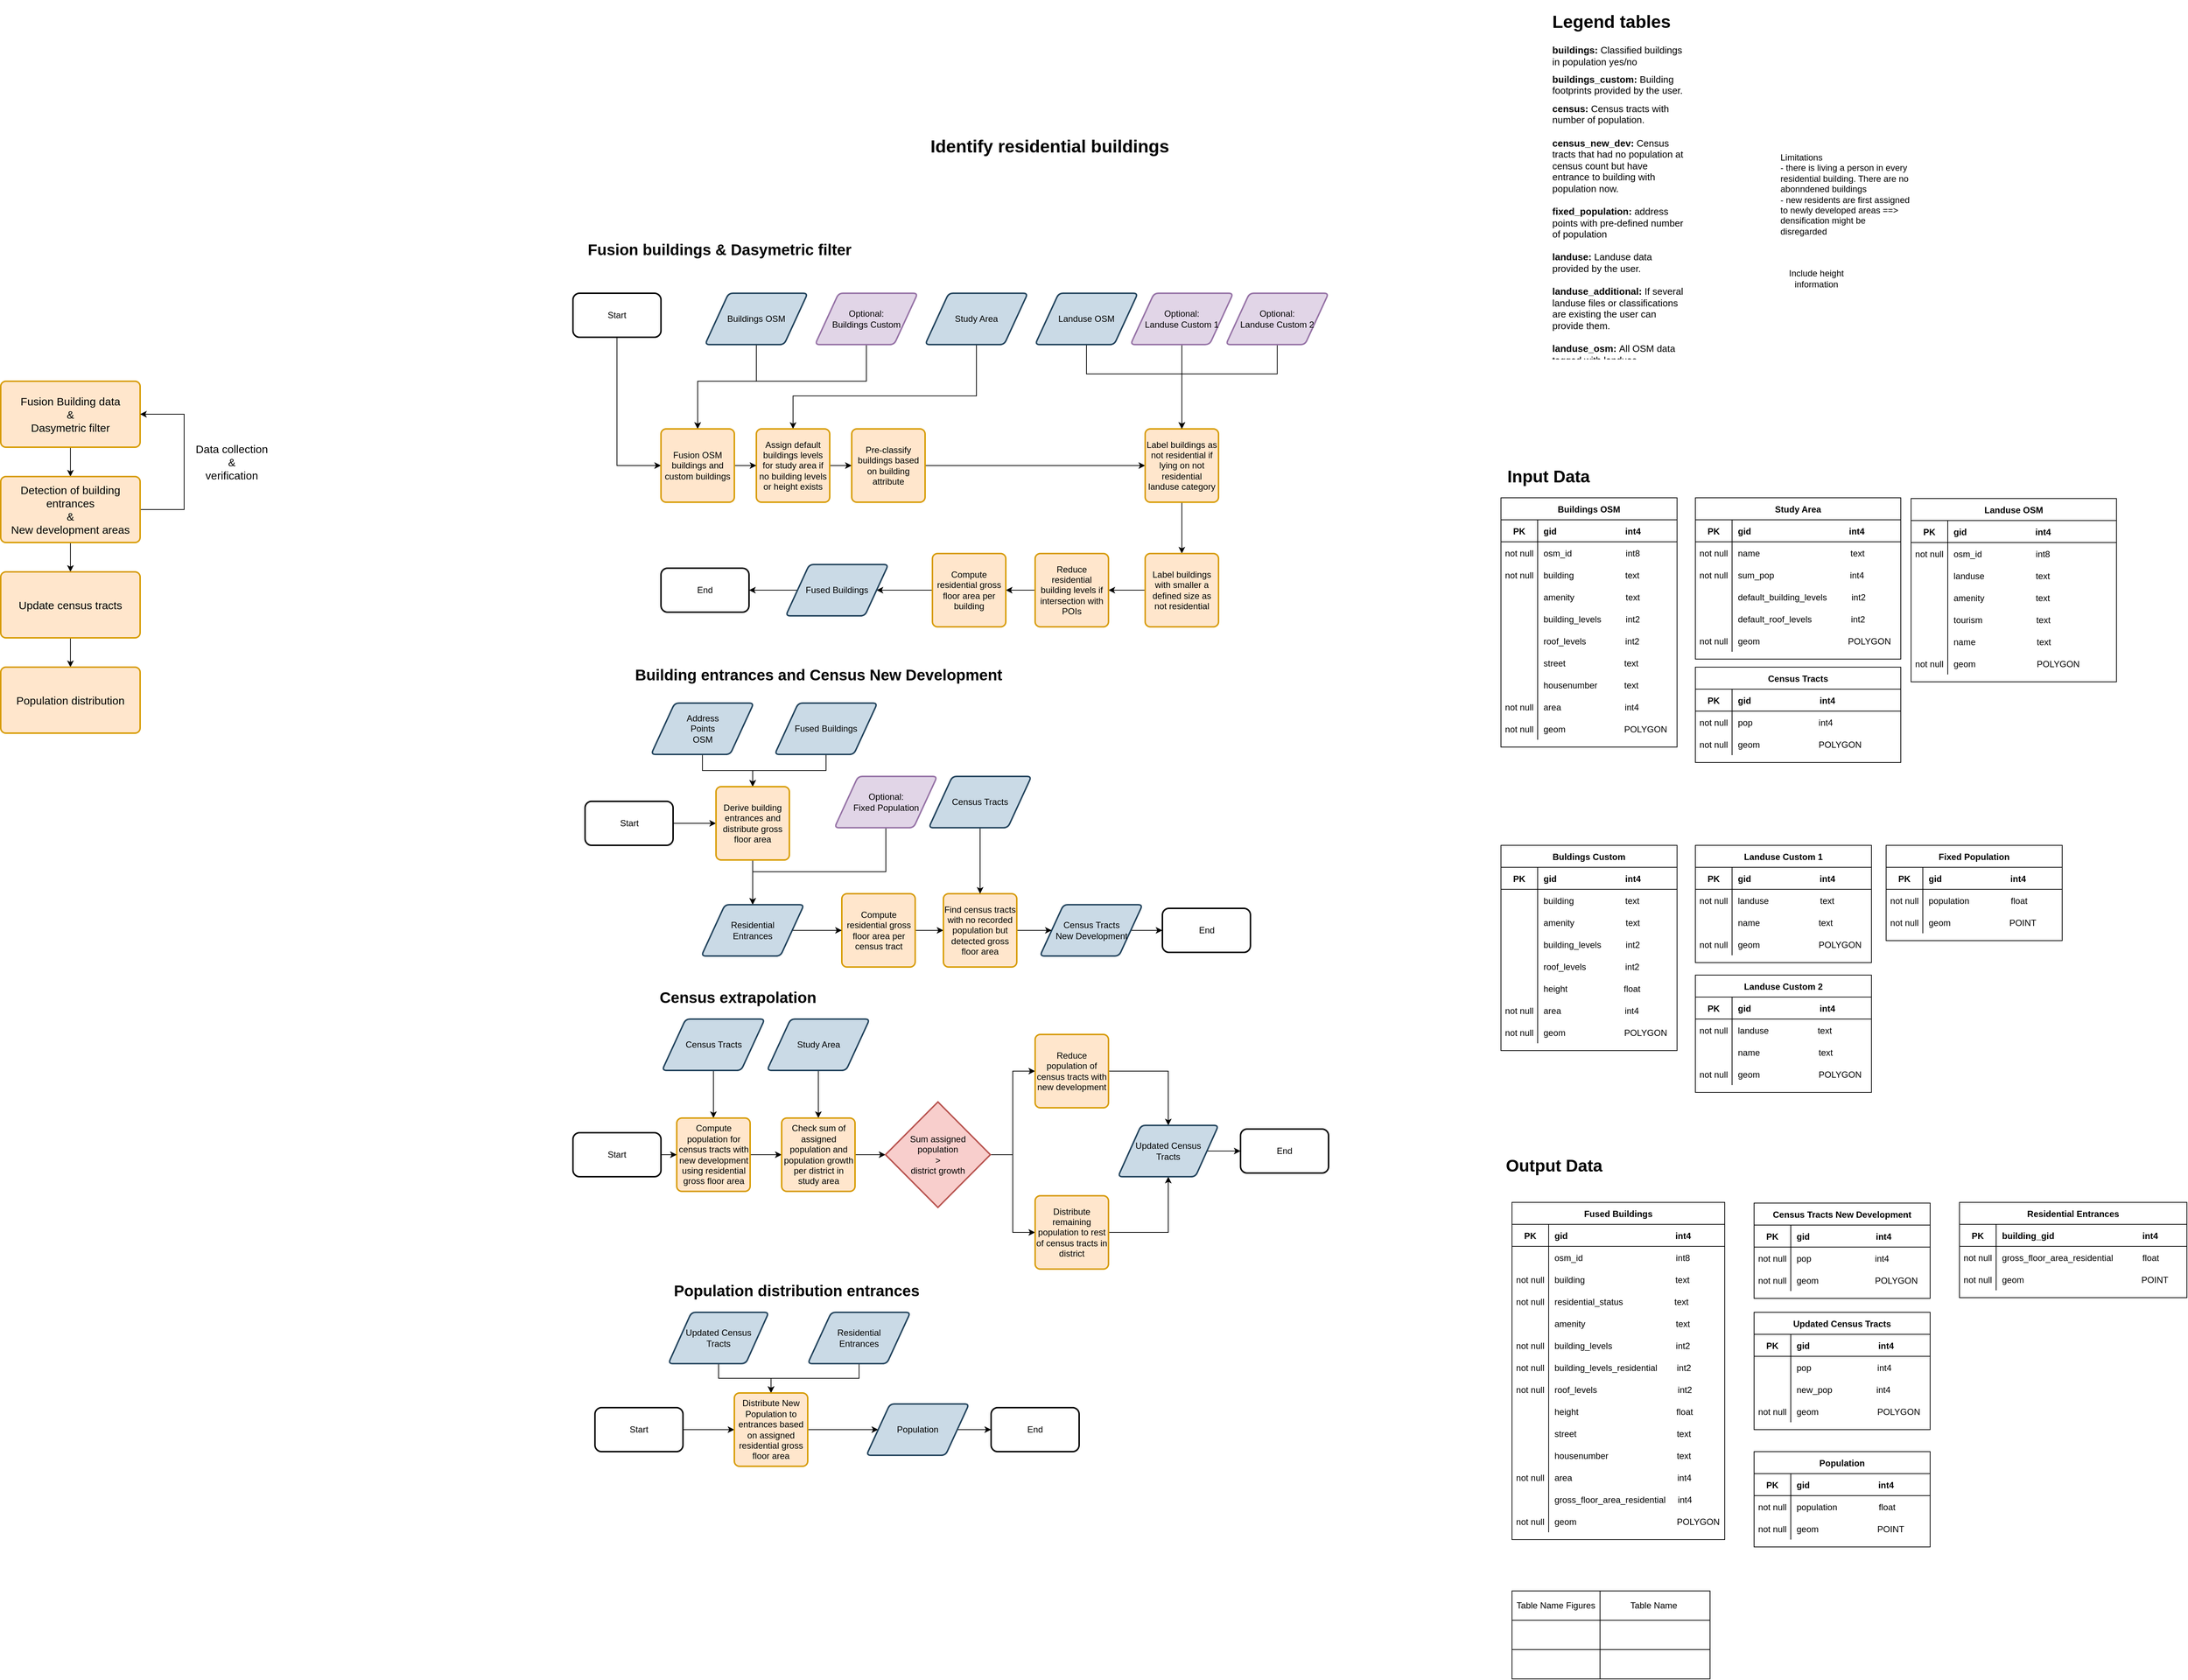 <mxfile version="14.8.1" type="github" pages="2">
  <diagram id="gSiPfwgvA54Z1C3vehDS" name="Page-1">
    <mxGraphModel dx="1808" dy="1702" grid="1" gridSize="10" guides="1" tooltips="1" connect="1" arrows="1" fold="1" page="1" pageScale="1" pageWidth="827" pageHeight="1169" math="0" shadow="0">
      <root>
        <mxCell id="0" />
        <mxCell id="1" parent="0" />
        <mxCell id="zYgc90g8Zmz4CVXkP-po-25" style="edgeStyle=orthogonalEdgeStyle;rounded=0;orthogonalLoop=1;jettySize=auto;html=1;entryX=0;entryY=0.5;entryDx=0;entryDy=0;" parent="1" source="79B8dK87wqLwpo8yn6WV-3" target="Ia5hEZytAEmgdlomByLA-23" edge="1">
          <mxGeometry relative="1" as="geometry" />
        </mxCell>
        <mxCell id="79B8dK87wqLwpo8yn6WV-3" value="&lt;font style=&quot;font-size: 12px;&quot;&gt;Start&lt;/font&gt;" style="rounded=1;whiteSpace=wrap;html=1;strokeWidth=2;fontSize=12;" parent="1" vertex="1">
          <mxGeometry x="10" y="300" width="120" height="60" as="geometry" />
        </mxCell>
        <mxCell id="Ia5hEZytAEmgdlomByLA-24" style="edgeStyle=orthogonalEdgeStyle;rounded=0;orthogonalLoop=1;jettySize=auto;html=1;entryX=0.5;entryY=0;entryDx=0;entryDy=0;" parent="1" source="79B8dK87wqLwpo8yn6WV-5" target="Ia5hEZytAEmgdlomByLA-23" edge="1">
          <mxGeometry relative="1" as="geometry">
            <Array as="points">
              <mxPoint x="260" y="420" />
              <mxPoint x="180" y="420" />
            </Array>
          </mxGeometry>
        </mxCell>
        <mxCell id="79B8dK87wqLwpo8yn6WV-5" value="Buildings OSM" style="shape=parallelogram;html=1;strokeWidth=2;perimeter=parallelogramPerimeter;whiteSpace=wrap;rounded=1;arcSize=12;size=0.23;strokeColor=#23445d;fillColor=#CADAE6;" parent="1" vertex="1">
          <mxGeometry x="190" y="300" width="140" height="70" as="geometry" />
        </mxCell>
        <mxCell id="Ia5hEZytAEmgdlomByLA-28" style="edgeStyle=orthogonalEdgeStyle;rounded=0;orthogonalLoop=1;jettySize=auto;html=1;" parent="1" source="79B8dK87wqLwpo8yn6WV-6" target="79B8dK87wqLwpo8yn6WV-12" edge="1">
          <mxGeometry relative="1" as="geometry">
            <Array as="points">
              <mxPoint x="560" y="440" />
              <mxPoint x="310" y="440" />
            </Array>
          </mxGeometry>
        </mxCell>
        <mxCell id="79B8dK87wqLwpo8yn6WV-6" value="&lt;font style=&quot;font-size: 12px&quot;&gt;Study Area&lt;/font&gt;" style="shape=parallelogram;html=1;strokeWidth=2;perimeter=parallelogramPerimeter;whiteSpace=wrap;rounded=1;arcSize=12;size=0.23;strokeColor=#23445d;fillColor=#CADAE6;" parent="1" vertex="1">
          <mxGeometry x="490" y="300" width="140" height="70" as="geometry" />
        </mxCell>
        <mxCell id="79B8dK87wqLwpo8yn6WV-23" style="edgeStyle=orthogonalEdgeStyle;rounded=0;orthogonalLoop=1;jettySize=auto;html=1;entryX=0;entryY=0.5;entryDx=0;entryDy=0;fontSize=10;" parent="1" source="79B8dK87wqLwpo8yn6WV-12" target="79B8dK87wqLwpo8yn6WV-13" edge="1">
          <mxGeometry relative="1" as="geometry" />
        </mxCell>
        <mxCell id="79B8dK87wqLwpo8yn6WV-12" value="Assign default buildings levels for study area if no building levels or height exists" style="rounded=1;whiteSpace=wrap;html=1;absoluteArcSize=1;arcSize=14;strokeWidth=2;fontSize=12;fillColor=#ffe6cc;strokeColor=#d79b00;" parent="1" vertex="1">
          <mxGeometry x="260" y="485" width="100" height="100" as="geometry" />
        </mxCell>
        <mxCell id="dN0qMM9BU-N8yEWdNGNO-8" style="edgeStyle=orthogonalEdgeStyle;rounded=0;orthogonalLoop=1;jettySize=auto;html=1;entryX=0;entryY=0.5;entryDx=0;entryDy=0;" parent="1" source="79B8dK87wqLwpo8yn6WV-13" target="79B8dK87wqLwpo8yn6WV-25" edge="1">
          <mxGeometry relative="1" as="geometry" />
        </mxCell>
        <mxCell id="79B8dK87wqLwpo8yn6WV-13" value="Pre-classify buildings based on building attribute" style="rounded=1;whiteSpace=wrap;html=1;absoluteArcSize=1;arcSize=14;strokeWidth=2;fontSize=12;fillColor=#ffe6cc;strokeColor=#d79b00;" parent="1" vertex="1">
          <mxGeometry x="390" y="485" width="100" height="100" as="geometry" />
        </mxCell>
        <mxCell id="dN0qMM9BU-N8yEWdNGNO-6" value="" style="edgeStyle=orthogonalEdgeStyle;rounded=0;orthogonalLoop=1;jettySize=auto;html=1;" parent="1" source="79B8dK87wqLwpo8yn6WV-18" target="79B8dK87wqLwpo8yn6WV-25" edge="1">
          <mxGeometry relative="1" as="geometry" />
        </mxCell>
        <mxCell id="79B8dK87wqLwpo8yn6WV-18" value="&lt;font style=&quot;font-size: 12px&quot;&gt;Optional:&lt;br&gt;Landuse Custom 1&lt;/font&gt;" style="shape=parallelogram;html=1;strokeWidth=2;perimeter=parallelogramPerimeter;whiteSpace=wrap;rounded=1;arcSize=12;size=0.23;strokeColor=#9673a6;fillColor=#e1d5e7;" parent="1" vertex="1">
          <mxGeometry x="770" y="300" width="140" height="70" as="geometry" />
        </mxCell>
        <mxCell id="Ia5hEZytAEmgdlomByLA-5" style="edgeStyle=orthogonalEdgeStyle;rounded=0;orthogonalLoop=1;jettySize=auto;html=1;" parent="1" source="79B8dK87wqLwpo8yn6WV-24" target="79B8dK87wqLwpo8yn6WV-25" edge="1">
          <mxGeometry relative="1" as="geometry">
            <Array as="points">
              <mxPoint x="710" y="410" />
              <mxPoint x="840" y="410" />
            </Array>
          </mxGeometry>
        </mxCell>
        <mxCell id="79B8dK87wqLwpo8yn6WV-24" value="&lt;font&gt;&lt;font style=&quot;font-size: 12px&quot;&gt;Landuse OSM&lt;/font&gt;&lt;br&gt;&lt;/font&gt;" style="shape=parallelogram;html=1;strokeWidth=2;perimeter=parallelogramPerimeter;whiteSpace=wrap;rounded=1;arcSize=12;size=0.23;strokeColor=#23445d;fillColor=#CADAE6;" parent="1" vertex="1">
          <mxGeometry x="640" y="300" width="140" height="70" as="geometry" />
        </mxCell>
        <mxCell id="dN0qMM9BU-N8yEWdNGNO-9" value="" style="edgeStyle=orthogonalEdgeStyle;rounded=0;orthogonalLoop=1;jettySize=auto;html=1;" parent="1" source="79B8dK87wqLwpo8yn6WV-25" target="79B8dK87wqLwpo8yn6WV-40" edge="1">
          <mxGeometry relative="1" as="geometry" />
        </mxCell>
        <mxCell id="79B8dK87wqLwpo8yn6WV-25" value="Label buildings as not residential if lying on not residential landuse category" style="rounded=1;whiteSpace=wrap;html=1;absoluteArcSize=1;arcSize=14;strokeWidth=2;fontSize=12;fillColor=#ffe6cc;strokeColor=#d79b00;" parent="1" vertex="1">
          <mxGeometry x="790" y="485" width="100" height="100" as="geometry" />
        </mxCell>
        <mxCell id="Ia5hEZytAEmgdlomByLA-22" value="" style="edgeStyle=orthogonalEdgeStyle;rounded=0;orthogonalLoop=1;jettySize=auto;html=1;" parent="1" source="79B8dK87wqLwpo8yn6WV-40" target="79B8dK87wqLwpo8yn6WV-42" edge="1">
          <mxGeometry relative="1" as="geometry" />
        </mxCell>
        <mxCell id="79B8dK87wqLwpo8yn6WV-40" value="Label buildings with smaller a defined size as not residential" style="rounded=1;whiteSpace=wrap;html=1;absoluteArcSize=1;arcSize=14;strokeWidth=2;fontSize=12;fillColor=#ffe6cc;strokeColor=#d79b00;" parent="1" vertex="1">
          <mxGeometry x="790" y="655" width="100" height="100" as="geometry" />
        </mxCell>
        <mxCell id="zYgc90g8Zmz4CVXkP-po-23" value="" style="edgeStyle=orthogonalEdgeStyle;rounded=0;orthogonalLoop=1;jettySize=auto;html=1;" parent="1" source="79B8dK87wqLwpo8yn6WV-42" target="Ia5hEZytAEmgdlomByLA-44" edge="1">
          <mxGeometry relative="1" as="geometry" />
        </mxCell>
        <mxCell id="79B8dK87wqLwpo8yn6WV-42" value="Reduce residential building levels if intersection with POIs" style="rounded=1;whiteSpace=wrap;html=1;absoluteArcSize=1;arcSize=14;strokeWidth=2;fontSize=12;fillColor=#ffe6cc;strokeColor=#d79b00;" parent="1" vertex="1">
          <mxGeometry x="640" y="655" width="100" height="100" as="geometry" />
        </mxCell>
        <mxCell id="Ia5hEZytAEmgdlomByLA-26" style="edgeStyle=orthogonalEdgeStyle;rounded=0;orthogonalLoop=1;jettySize=auto;html=1;entryX=0.5;entryY=0;entryDx=0;entryDy=0;" parent="1" source="Ia5hEZytAEmgdlomByLA-1" target="Ia5hEZytAEmgdlomByLA-23" edge="1">
          <mxGeometry relative="1" as="geometry">
            <Array as="points">
              <mxPoint x="410" y="420" />
              <mxPoint x="180" y="420" />
            </Array>
          </mxGeometry>
        </mxCell>
        <mxCell id="Ia5hEZytAEmgdlomByLA-1" value="&lt;font style=&quot;font-size: 12px&quot;&gt;Optional:&lt;br&gt;Buildings Custom&lt;/font&gt;" style="shape=parallelogram;html=1;strokeWidth=2;perimeter=parallelogramPerimeter;whiteSpace=wrap;rounded=1;arcSize=12;size=0.23;strokeColor=#9673a6;fillColor=#e1d5e7;" parent="1" vertex="1">
          <mxGeometry x="340" y="300" width="140" height="70" as="geometry" />
        </mxCell>
        <mxCell id="Ia5hEZytAEmgdlomByLA-27" value="" style="edgeStyle=orthogonalEdgeStyle;rounded=0;orthogonalLoop=1;jettySize=auto;html=1;" parent="1" source="Ia5hEZytAEmgdlomByLA-23" target="79B8dK87wqLwpo8yn6WV-12" edge="1">
          <mxGeometry relative="1" as="geometry" />
        </mxCell>
        <mxCell id="Ia5hEZytAEmgdlomByLA-23" value="Fusion OSM buildings and custom buildings" style="rounded=1;whiteSpace=wrap;html=1;absoluteArcSize=1;arcSize=14;strokeWidth=2;fontSize=12;fillColor=#ffe6cc;strokeColor=#d79b00;" parent="1" vertex="1">
          <mxGeometry x="130" y="485" width="100" height="100" as="geometry" />
        </mxCell>
        <mxCell id="Ia5hEZytAEmgdlomByLA-30" value="&lt;font style=&quot;font-size: 12px;&quot;&gt;End&lt;/font&gt;" style="rounded=1;whiteSpace=wrap;html=1;strokeWidth=2;fontSize=12;" parent="1" vertex="1">
          <mxGeometry x="130" y="675" width="120" height="60" as="geometry" />
        </mxCell>
        <mxCell id="9iY5AjlihuMi9OCF5Ucr-343" value="" style="edgeStyle=orthogonalEdgeStyle;rounded=0;orthogonalLoop=1;jettySize=auto;html=1;" parent="1" source="Ia5hEZytAEmgdlomByLA-39" target="Ia5hEZytAEmgdlomByLA-43" edge="1">
          <mxGeometry relative="1" as="geometry" />
        </mxCell>
        <mxCell id="Ia5hEZytAEmgdlomByLA-39" value="&lt;font style=&quot;font-size: 12px;&quot;&gt;Start&lt;/font&gt;" style="rounded=1;whiteSpace=wrap;html=1;strokeWidth=2;fontSize=12;" parent="1" vertex="1">
          <mxGeometry x="26.5" y="993" width="120" height="60" as="geometry" />
        </mxCell>
        <mxCell id="9iY5AjlihuMi9OCF5Ucr-339" style="edgeStyle=orthogonalEdgeStyle;rounded=0;orthogonalLoop=1;jettySize=auto;html=1;entryX=0.5;entryY=0;entryDx=0;entryDy=0;" parent="1" source="Ia5hEZytAEmgdlomByLA-40" target="Ia5hEZytAEmgdlomByLA-43" edge="1">
          <mxGeometry relative="1" as="geometry" />
        </mxCell>
        <mxCell id="Ia5hEZytAEmgdlomByLA-40" value="&lt;font&gt;&lt;font style=&quot;font-size: 12px&quot;&gt;Fused Buildings&lt;/font&gt;&lt;br&gt;&lt;/font&gt;" style="shape=parallelogram;html=1;strokeWidth=2;perimeter=parallelogramPerimeter;whiteSpace=wrap;rounded=1;arcSize=12;size=0.23;strokeColor=#23445d;fillColor=#CADAE6;" parent="1" vertex="1">
          <mxGeometry x="285" y="859" width="140" height="70" as="geometry" />
        </mxCell>
        <mxCell id="9iY5AjlihuMi9OCF5Ucr-342" style="edgeStyle=orthogonalEdgeStyle;rounded=0;orthogonalLoop=1;jettySize=auto;html=1;entryX=0.5;entryY=0;entryDx=0;entryDy=0;" parent="1" source="Ia5hEZytAEmgdlomByLA-42" target="Ia5hEZytAEmgdlomByLA-43" edge="1">
          <mxGeometry relative="1" as="geometry" />
        </mxCell>
        <mxCell id="Ia5hEZytAEmgdlomByLA-42" value="&lt;font&gt;&lt;font style=&quot;font-size: 12px&quot;&gt;Address&lt;br&gt;Points &lt;br&gt;OSM&lt;/font&gt;&lt;br&gt;&lt;/font&gt;" style="shape=parallelogram;html=1;strokeWidth=2;perimeter=parallelogramPerimeter;whiteSpace=wrap;rounded=1;arcSize=12;size=0.23;strokeColor=#23445d;fillColor=#CADAE6;" parent="1" vertex="1">
          <mxGeometry x="116.5" y="859" width="140" height="70" as="geometry" />
        </mxCell>
        <mxCell id="9iY5AjlihuMi9OCF5Ucr-345" value="" style="edgeStyle=orthogonalEdgeStyle;rounded=0;orthogonalLoop=1;jettySize=auto;html=1;" parent="1" source="Ia5hEZytAEmgdlomByLA-43" target="9iY5AjlihuMi9OCF5Ucr-340" edge="1">
          <mxGeometry relative="1" as="geometry" />
        </mxCell>
        <mxCell id="Ia5hEZytAEmgdlomByLA-43" value="Derive building entrances and distribute gross floor area" style="rounded=1;whiteSpace=wrap;html=1;absoluteArcSize=1;arcSize=14;strokeWidth=2;fontSize=12;fillColor=#ffe6cc;strokeColor=#d79b00;" parent="1" vertex="1">
          <mxGeometry x="205" y="973" width="100" height="100" as="geometry" />
        </mxCell>
        <mxCell id="zYgc90g8Zmz4CVXkP-po-22" value="" style="edgeStyle=orthogonalEdgeStyle;rounded=0;orthogonalLoop=1;jettySize=auto;html=1;" parent="1" source="Ia5hEZytAEmgdlomByLA-44" target="zYgc90g8Zmz4CVXkP-po-21" edge="1">
          <mxGeometry relative="1" as="geometry" />
        </mxCell>
        <mxCell id="Ia5hEZytAEmgdlomByLA-44" value="Compute residential gross floor area per building" style="rounded=1;whiteSpace=wrap;html=1;absoluteArcSize=1;arcSize=14;strokeWidth=2;fontSize=12;fillColor=#ffe6cc;strokeColor=#d79b00;" parent="1" vertex="1">
          <mxGeometry x="500" y="655" width="100" height="100" as="geometry" />
        </mxCell>
        <mxCell id="zYgc90g8Zmz4CVXkP-po-10" value="" style="edgeStyle=orthogonalEdgeStyle;rounded=0;orthogonalLoop=1;jettySize=auto;html=1;entryX=0.5;entryY=0;entryDx=0;entryDy=0;" parent="1" source="Ia5hEZytAEmgdlomByLA-49" target="9iY5AjlihuMi9OCF5Ucr-340" edge="1">
          <mxGeometry relative="1" as="geometry">
            <Array as="points">
              <mxPoint x="436.5" y="1089" />
              <mxPoint x="255.5" y="1089" />
            </Array>
          </mxGeometry>
        </mxCell>
        <mxCell id="Ia5hEZytAEmgdlomByLA-49" value="&lt;font&gt;&lt;font style=&quot;font-size: 12px&quot;&gt;Optional:&lt;br&gt;Fixed Population&lt;/font&gt;&lt;br&gt;&lt;/font&gt;" style="shape=parallelogram;html=1;strokeWidth=2;perimeter=parallelogramPerimeter;whiteSpace=wrap;rounded=1;arcSize=12;size=0.23;strokeColor=#9673a6;fillColor=#e1d5e7;" parent="1" vertex="1">
          <mxGeometry x="366.5" y="959" width="140" height="70" as="geometry" />
        </mxCell>
        <mxCell id="zYgc90g8Zmz4CVXkP-po-1" value="&lt;font style=&quot;font-size: 24px&quot;&gt;&lt;b&gt;Identify residential buildings&lt;/b&gt;&lt;/font&gt;" style="text;html=1;strokeColor=none;fillColor=none;align=center;verticalAlign=middle;whiteSpace=wrap;rounded=0;" parent="1" vertex="1">
          <mxGeometry x="310" y="90" width="700" height="20" as="geometry" />
        </mxCell>
        <mxCell id="9iY5AjlihuMi9OCF5Ucr-68" value="" style="edgeStyle=orthogonalEdgeStyle;rounded=0;orthogonalLoop=1;jettySize=auto;html=1;" parent="1" source="zYgc90g8Zmz4CVXkP-po-6" target="9iY5AjlihuMi9OCF5Ucr-65" edge="1">
          <mxGeometry relative="1" as="geometry" />
        </mxCell>
        <mxCell id="zYgc90g8Zmz4CVXkP-po-6" value="Compute residential gross floor area per census tract" style="rounded=1;whiteSpace=wrap;html=1;absoluteArcSize=1;arcSize=14;strokeWidth=2;fontSize=12;fillColor=#ffe6cc;strokeColor=#d79b00;" parent="1" vertex="1">
          <mxGeometry x="376.5" y="1119" width="100" height="100" as="geometry" />
        </mxCell>
        <mxCell id="zYgc90g8Zmz4CVXkP-po-17" value="Limitations&lt;br&gt;- there is living a person in every residential building. There are no abonndened buildings&lt;br&gt;- new residents are first assigned to newly developed areas ==&amp;gt; densification might be disregarded&lt;br&gt;" style="text;html=1;strokeColor=none;fillColor=none;align=left;verticalAlign=middle;whiteSpace=wrap;rounded=0;" parent="1" vertex="1">
          <mxGeometry x="1654" y="70" width="180" height="190" as="geometry" />
        </mxCell>
        <mxCell id="2Fmk_maczDosi2yWpNws-46" value="" style="edgeStyle=orthogonalEdgeStyle;rounded=0;orthogonalLoop=1;jettySize=auto;html=1;" parent="1" source="zYgc90g8Zmz4CVXkP-po-21" target="Ia5hEZytAEmgdlomByLA-30" edge="1">
          <mxGeometry relative="1" as="geometry" />
        </mxCell>
        <mxCell id="zYgc90g8Zmz4CVXkP-po-21" value="&lt;font&gt;&lt;font style=&quot;font-size: 12px&quot;&gt;Fused Buildings&lt;/font&gt;&lt;br&gt;&lt;/font&gt;" style="shape=parallelogram;html=1;strokeWidth=2;perimeter=parallelogramPerimeter;whiteSpace=wrap;rounded=1;arcSize=12;size=0.23;strokeColor=#23445d;fillColor=#CADAE6;" parent="1" vertex="1">
          <mxGeometry x="300" y="670" width="140" height="70" as="geometry" />
        </mxCell>
        <mxCell id="zYgc90g8Zmz4CVXkP-po-24" value="&lt;h1&gt;&lt;span&gt;Legend tables&lt;/span&gt;&lt;/h1&gt;&lt;h1 style=&quot;font-size: 13px&quot;&gt;&lt;font style=&quot;font-size: 13px&quot;&gt;buildings: &lt;span style=&quot;font-weight: normal&quot;&gt;Classified buildings in population yes/no&amp;nbsp;&lt;/span&gt;&lt;/font&gt;&lt;/h1&gt;&lt;h1 style=&quot;font-size: 13px&quot;&gt;buildings_custom:&lt;span style=&quot;font-weight: normal&quot;&gt; Building footprints provided by the user.&lt;/span&gt;&lt;/h1&gt;&lt;div style=&quot;font-size: 13px&quot;&gt;&lt;font style=&quot;font-size: 13px&quot;&gt;&lt;b&gt;census: &lt;/b&gt;Census tracts with number of population.&lt;/font&gt;&lt;/div&gt;&lt;div style=&quot;font-size: 13px&quot;&gt;&lt;font style=&quot;font-size: 13px&quot;&gt;&lt;br&gt;&lt;/font&gt;&lt;/div&gt;&lt;div style=&quot;font-size: 13px&quot;&gt;&lt;font style=&quot;font-size: 13px&quot;&gt;&lt;b&gt;census_new_dev: &lt;/b&gt;Census tracts that had no population at census count but have entrance to building with population now.&lt;/font&gt;&lt;/div&gt;&lt;div style=&quot;font-size: 13px&quot;&gt;&lt;font style=&quot;font-size: 13px&quot;&gt;&lt;b&gt;&lt;br&gt;&lt;/b&gt;&lt;/font&gt;&lt;/div&gt;&lt;div style=&quot;font-size: 13px&quot;&gt;&lt;b&gt;fixed_population: &lt;/b&gt;address points with pre-defined number of population&lt;/div&gt;&lt;div style=&quot;font-size: 13px&quot;&gt;&lt;font style=&quot;font-size: 13px&quot;&gt;&lt;b&gt;&lt;br&gt;&lt;/b&gt;&lt;/font&gt;&lt;/div&gt;&lt;div style=&quot;font-size: 13px&quot;&gt;&lt;font style=&quot;font-size: 13px&quot;&gt;&lt;b&gt;landuse: &lt;/b&gt;Landuse data provided by the user.&lt;/font&gt;&lt;/div&gt;&lt;div style=&quot;font-size: 13px&quot;&gt;&lt;span style=&quot;font-weight: normal&quot;&gt;&lt;font style=&quot;font-size: 13px&quot;&gt;&lt;br&gt;&lt;/font&gt;&lt;/span&gt;&lt;/div&gt;&lt;div style=&quot;font-size: 13px&quot;&gt;&lt;font style=&quot;font-size: 13px&quot;&gt;&lt;b&gt;landuse_additional:&lt;/b&gt; If several landuse files or classifications are existing the user can provide them.&lt;/font&gt;&lt;/div&gt;&lt;div style=&quot;font-size: 13px&quot;&gt;&lt;font style=&quot;font-size: 13px&quot;&gt;&lt;br&gt;&lt;/font&gt;&lt;/div&gt;&lt;div style=&quot;font-size: 13px&quot;&gt;&lt;font style=&quot;font-size: 13px&quot;&gt;&lt;b&gt;landuse_osm: &lt;/b&gt;All OSM data tagged with landuse.&amp;nbsp;&lt;/font&gt;&lt;/div&gt;&lt;h1 style=&quot;font-size: 13px&quot;&gt;&lt;font style=&quot;font-size: 13px&quot;&gt;planet_osm_polygon:&lt;span style=&quot;font-weight: normal&quot;&gt; All OSM data modelled as Polygon&lt;/span&gt;&lt;/font&gt;&lt;/h1&gt;&lt;div&gt;&lt;font style=&quot;font-size: 13px&quot;&gt;&lt;h1 style=&quot;font-size: 13px&quot;&gt;planet_osm_point:&lt;span style=&quot;font-weight: normal&quot;&gt;&amp;nbsp;All OSM data modelled as Point&lt;/span&gt;&lt;/h1&gt;&lt;div&gt;&lt;span style=&quot;font-weight: normal&quot;&gt;&lt;br&gt;&lt;/span&gt;&lt;/div&gt;&lt;div&gt;&lt;span style=&quot;font-weight: normal&quot;&gt;&lt;br&gt;&lt;/span&gt;&lt;/div&gt;&lt;/font&gt;&lt;/div&gt;&lt;div style=&quot;font-size: 13px&quot;&gt;&lt;span style=&quot;font-weight: normal&quot;&gt;&lt;font style=&quot;font-size: 13px&quot;&gt;&lt;br&gt;&lt;/font&gt;&lt;/span&gt;&lt;/div&gt;&lt;div style=&quot;font-size: 13px&quot;&gt;&lt;span style=&quot;font-weight: normal&quot;&gt;&lt;br&gt;&lt;/span&gt;&lt;/div&gt;&lt;div&gt;&lt;span style=&quot;font-weight: normal&quot;&gt;&lt;br&gt;&lt;/span&gt;&lt;/div&gt;&lt;div&gt;&lt;span style=&quot;font-weight: normal&quot;&gt;&lt;br&gt;&lt;/span&gt;&lt;/div&gt;&lt;div&gt;&lt;span style=&quot;font-weight: normal&quot;&gt;&lt;br&gt;&lt;/span&gt;&lt;/div&gt;" style="text;html=1;strokeColor=none;fillColor=none;spacing=5;spacingTop=-20;whiteSpace=wrap;overflow=hidden;rounded=0;" parent="1" vertex="1">
          <mxGeometry x="1340" y="-90" width="190" height="480" as="geometry" />
        </mxCell>
        <mxCell id="9iY5AjlihuMi9OCF5Ucr-352" value="" style="edgeStyle=orthogonalEdgeStyle;rounded=0;orthogonalLoop=1;jettySize=auto;html=1;" parent="1" source="2Fmk_maczDosi2yWpNws-43" target="9iY5AjlihuMi9OCF5Ucr-350" edge="1">
          <mxGeometry relative="1" as="geometry" />
        </mxCell>
        <mxCell id="2Fmk_maczDosi2yWpNws-43" value="&lt;font style=&quot;font-size: 12px;&quot;&gt;Start&lt;/font&gt;" style="rounded=1;whiteSpace=wrap;html=1;strokeWidth=2;fontSize=12;" parent="1" vertex="1">
          <mxGeometry x="40" y="1820" width="120" height="60" as="geometry" />
        </mxCell>
        <mxCell id="dN0qMM9BU-N8yEWdNGNO-7" style="edgeStyle=orthogonalEdgeStyle;rounded=0;orthogonalLoop=1;jettySize=auto;html=1;entryX=0.5;entryY=0;entryDx=0;entryDy=0;" parent="1" source="dN0qMM9BU-N8yEWdNGNO-5" target="79B8dK87wqLwpo8yn6WV-25" edge="1">
          <mxGeometry relative="1" as="geometry">
            <Array as="points">
              <mxPoint x="970" y="410" />
              <mxPoint x="840" y="410" />
            </Array>
          </mxGeometry>
        </mxCell>
        <mxCell id="dN0qMM9BU-N8yEWdNGNO-5" value="&lt;font style=&quot;font-size: 11px&quot;&gt;&lt;span style=&quot;font-size: 12px&quot;&gt;Optional:&lt;br&gt;Landuse Custom 2&lt;/span&gt;&lt;br&gt;&lt;/font&gt;" style="shape=parallelogram;html=1;strokeWidth=2;perimeter=parallelogramPerimeter;whiteSpace=wrap;rounded=1;arcSize=12;size=0.23;strokeColor=#9673a6;fillColor=#e1d5e7;" parent="1" vertex="1">
          <mxGeometry x="900" y="300" width="140" height="70" as="geometry" />
        </mxCell>
        <mxCell id="kg2WgKKPB-7db6LxPs3S-1" value="Include height information" style="text;html=1;strokeColor=none;fillColor=none;align=center;verticalAlign=middle;whiteSpace=wrap;rounded=0;" parent="1" vertex="1">
          <mxGeometry x="1640" y="270" width="130" height="20" as="geometry" />
        </mxCell>
        <mxCell id="9iY5AjlihuMi9OCF5Ucr-348" value="" style="edgeStyle=orthogonalEdgeStyle;rounded=0;orthogonalLoop=1;jettySize=auto;html=1;" parent="1" source="9iY5AjlihuMi9OCF5Ucr-64" target="9iY5AjlihuMi9OCF5Ucr-98" edge="1">
          <mxGeometry relative="1" as="geometry" />
        </mxCell>
        <mxCell id="9iY5AjlihuMi9OCF5Ucr-64" value="&lt;font style=&quot;font-size: 12px&quot;&gt;Census Tracts &lt;br&gt;New Development&lt;br&gt;&lt;/font&gt;" style="shape=parallelogram;html=1;strokeWidth=2;perimeter=parallelogramPerimeter;whiteSpace=wrap;rounded=1;arcSize=12;size=0.23;strokeColor=#23445d;fillColor=#CADAE6;" parent="1" vertex="1">
          <mxGeometry x="646.5" y="1134" width="140" height="70" as="geometry" />
        </mxCell>
        <mxCell id="9iY5AjlihuMi9OCF5Ucr-66" value="" style="edgeStyle=orthogonalEdgeStyle;rounded=0;orthogonalLoop=1;jettySize=auto;html=1;" parent="1" source="9iY5AjlihuMi9OCF5Ucr-65" target="9iY5AjlihuMi9OCF5Ucr-64" edge="1">
          <mxGeometry relative="1" as="geometry" />
        </mxCell>
        <mxCell id="9iY5AjlihuMi9OCF5Ucr-65" value="Find census tracts with no recorded population but detected gross floor area" style="rounded=1;whiteSpace=wrap;html=1;absoluteArcSize=1;arcSize=14;strokeWidth=2;fontSize=12;fillColor=#ffe6cc;strokeColor=#d79b00;" parent="1" vertex="1">
          <mxGeometry x="515" y="1119" width="100" height="100" as="geometry" />
        </mxCell>
        <mxCell id="9iY5AjlihuMi9OCF5Ucr-69" value="&lt;font style=&quot;font-size: 21px&quot;&gt;&lt;b&gt;Fusion buildings &amp;amp; Dasymetric filter&lt;/b&gt;&lt;/font&gt;" style="text;html=1;strokeColor=none;fillColor=none;align=center;verticalAlign=middle;whiteSpace=wrap;rounded=0;" parent="1" vertex="1">
          <mxGeometry y="230" width="420" height="20" as="geometry" />
        </mxCell>
        <mxCell id="9iY5AjlihuMi9OCF5Ucr-91" value="" style="edgeStyle=orthogonalEdgeStyle;rounded=0;orthogonalLoop=1;jettySize=auto;html=1;" parent="1" source="9iY5AjlihuMi9OCF5Ucr-70" target="9iY5AjlihuMi9OCF5Ucr-72" edge="1">
          <mxGeometry relative="1" as="geometry" />
        </mxCell>
        <mxCell id="9iY5AjlihuMi9OCF5Ucr-70" value="&lt;font&gt;&lt;font style=&quot;font-size: 12px&quot;&gt;Census Tracts&lt;/font&gt;&lt;br&gt;&lt;/font&gt;" style="shape=parallelogram;html=1;strokeWidth=2;perimeter=parallelogramPerimeter;whiteSpace=wrap;rounded=1;arcSize=12;size=0.23;strokeColor=#23445d;fillColor=#CADAE6;" parent="1" vertex="1">
          <mxGeometry x="131.5" y="1290" width="140" height="70" as="geometry" />
        </mxCell>
        <mxCell id="9iY5AjlihuMi9OCF5Ucr-92" value="" style="edgeStyle=orthogonalEdgeStyle;rounded=0;orthogonalLoop=1;jettySize=auto;html=1;" parent="1" source="9iY5AjlihuMi9OCF5Ucr-71" target="9iY5AjlihuMi9OCF5Ucr-75" edge="1">
          <mxGeometry relative="1" as="geometry" />
        </mxCell>
        <mxCell id="9iY5AjlihuMi9OCF5Ucr-71" value="&lt;font&gt;&lt;font style=&quot;font-size: 12px&quot;&gt;Study Area&lt;/font&gt;&lt;br&gt;&lt;/font&gt;" style="shape=parallelogram;html=1;strokeWidth=2;perimeter=parallelogramPerimeter;whiteSpace=wrap;rounded=1;arcSize=12;size=0.23;strokeColor=#23445d;fillColor=#CADAE6;" parent="1" vertex="1">
          <mxGeometry x="274.5" y="1290" width="140" height="70" as="geometry" />
        </mxCell>
        <mxCell id="9iY5AjlihuMi9OCF5Ucr-77" value="" style="edgeStyle=orthogonalEdgeStyle;rounded=0;orthogonalLoop=1;jettySize=auto;html=1;" parent="1" source="9iY5AjlihuMi9OCF5Ucr-72" target="9iY5AjlihuMi9OCF5Ucr-75" edge="1">
          <mxGeometry relative="1" as="geometry" />
        </mxCell>
        <mxCell id="9iY5AjlihuMi9OCF5Ucr-72" value="Compute population for census tracts with new development using residential gross floor area" style="rounded=1;whiteSpace=wrap;html=1;absoluteArcSize=1;arcSize=14;strokeWidth=2;fontSize=12;fillColor=#ffe6cc;strokeColor=#d79b00;" parent="1" vertex="1">
          <mxGeometry x="151.5" y="1425" width="100" height="100" as="geometry" />
        </mxCell>
        <mxCell id="9iY5AjlihuMi9OCF5Ucr-85" value="" style="edgeStyle=orthogonalEdgeStyle;rounded=0;orthogonalLoop=1;jettySize=auto;html=1;" parent="1" source="9iY5AjlihuMi9OCF5Ucr-75" target="9iY5AjlihuMi9OCF5Ucr-80" edge="1">
          <mxGeometry relative="1" as="geometry" />
        </mxCell>
        <mxCell id="9iY5AjlihuMi9OCF5Ucr-75" value="Check sum of assigned population and population growth per district in study area" style="rounded=1;whiteSpace=wrap;html=1;absoluteArcSize=1;arcSize=14;strokeWidth=2;fontSize=12;fillColor=#ffe6cc;strokeColor=#d79b00;" parent="1" vertex="1">
          <mxGeometry x="294.5" y="1425" width="100" height="100" as="geometry" />
        </mxCell>
        <mxCell id="9iY5AjlihuMi9OCF5Ucr-88" style="edgeStyle=orthogonalEdgeStyle;rounded=0;orthogonalLoop=1;jettySize=auto;html=1;entryX=0;entryY=0.5;entryDx=0;entryDy=0;" parent="1" source="9iY5AjlihuMi9OCF5Ucr-80" target="9iY5AjlihuMi9OCF5Ucr-82" edge="1">
          <mxGeometry relative="1" as="geometry" />
        </mxCell>
        <mxCell id="9iY5AjlihuMi9OCF5Ucr-89" style="edgeStyle=orthogonalEdgeStyle;rounded=0;orthogonalLoop=1;jettySize=auto;html=1;entryX=0;entryY=0.5;entryDx=0;entryDy=0;" parent="1" source="9iY5AjlihuMi9OCF5Ucr-80" target="9iY5AjlihuMi9OCF5Ucr-86" edge="1">
          <mxGeometry relative="1" as="geometry" />
        </mxCell>
        <mxCell id="9iY5AjlihuMi9OCF5Ucr-80" value="Sum assigned &lt;br&gt;population &lt;br style=&quot;font-size: 12px&quot;&gt;&amp;gt; &lt;br style=&quot;font-size: 12px&quot;&gt;district growth" style="strokeWidth=2;html=1;shape=mxgraph.flowchart.decision;whiteSpace=wrap;rounded=1;fontSize=12;fillColor=#f8cecc;strokeColor=#b85450;" parent="1" vertex="1">
          <mxGeometry x="436" y="1403" width="143" height="144" as="geometry" />
        </mxCell>
        <mxCell id="9iY5AjlihuMi9OCF5Ucr-94" value="" style="edgeStyle=orthogonalEdgeStyle;rounded=0;orthogonalLoop=1;jettySize=auto;html=1;" parent="1" source="9iY5AjlihuMi9OCF5Ucr-82" target="9iY5AjlihuMi9OCF5Ucr-87" edge="1">
          <mxGeometry relative="1" as="geometry" />
        </mxCell>
        <mxCell id="9iY5AjlihuMi9OCF5Ucr-82" value="Reduce population of census tracts with new development" style="rounded=1;whiteSpace=wrap;html=1;absoluteArcSize=1;arcSize=14;strokeWidth=2;fontSize=12;fillColor=#ffe6cc;strokeColor=#d79b00;" parent="1" vertex="1">
          <mxGeometry x="640" y="1311" width="100" height="100" as="geometry" />
        </mxCell>
        <mxCell id="9iY5AjlihuMi9OCF5Ucr-84" value="" style="edgeStyle=orthogonalEdgeStyle;rounded=0;orthogonalLoop=1;jettySize=auto;html=1;" parent="1" source="9iY5AjlihuMi9OCF5Ucr-83" target="9iY5AjlihuMi9OCF5Ucr-72" edge="1">
          <mxGeometry relative="1" as="geometry" />
        </mxCell>
        <mxCell id="9iY5AjlihuMi9OCF5Ucr-83" value="&lt;font style=&quot;font-size: 12px;&quot;&gt;Start&lt;/font&gt;" style="rounded=1;whiteSpace=wrap;html=1;strokeWidth=2;fontSize=12;" parent="1" vertex="1">
          <mxGeometry x="10" y="1445" width="120" height="60" as="geometry" />
        </mxCell>
        <mxCell id="9iY5AjlihuMi9OCF5Ucr-95" value="" style="edgeStyle=orthogonalEdgeStyle;rounded=0;orthogonalLoop=1;jettySize=auto;html=1;" parent="1" source="9iY5AjlihuMi9OCF5Ucr-86" target="9iY5AjlihuMi9OCF5Ucr-87" edge="1">
          <mxGeometry relative="1" as="geometry" />
        </mxCell>
        <mxCell id="9iY5AjlihuMi9OCF5Ucr-86" value="Distribute remaining population to rest of census tracts in district" style="rounded=1;whiteSpace=wrap;html=1;absoluteArcSize=1;arcSize=14;strokeWidth=2;fontSize=12;fillColor=#ffe6cc;strokeColor=#d79b00;" parent="1" vertex="1">
          <mxGeometry x="640" y="1531" width="100" height="100" as="geometry" />
        </mxCell>
        <mxCell id="9iY5AjlihuMi9OCF5Ucr-97" value="" style="edgeStyle=orthogonalEdgeStyle;rounded=0;orthogonalLoop=1;jettySize=auto;html=1;" parent="1" source="9iY5AjlihuMi9OCF5Ucr-87" target="9iY5AjlihuMi9OCF5Ucr-96" edge="1">
          <mxGeometry relative="1" as="geometry" />
        </mxCell>
        <mxCell id="9iY5AjlihuMi9OCF5Ucr-87" value="&lt;font&gt;&lt;font style=&quot;font-size: 12px&quot;&gt;Updated Census &lt;br&gt;Tracts&lt;/font&gt;&lt;br&gt;&lt;/font&gt;" style="shape=parallelogram;html=1;strokeWidth=2;perimeter=parallelogramPerimeter;whiteSpace=wrap;rounded=1;arcSize=12;size=0.23;strokeColor=#23445d;fillColor=#CADAE6;" parent="1" vertex="1">
          <mxGeometry x="753" y="1435" width="137" height="70" as="geometry" />
        </mxCell>
        <mxCell id="9iY5AjlihuMi9OCF5Ucr-96" value="&lt;font style=&quot;font-size: 12px;&quot;&gt;End&lt;/font&gt;" style="rounded=1;whiteSpace=wrap;html=1;strokeWidth=2;fontSize=12;" parent="1" vertex="1">
          <mxGeometry x="920" y="1440" width="120" height="60" as="geometry" />
        </mxCell>
        <mxCell id="9iY5AjlihuMi9OCF5Ucr-98" value="&lt;font style=&quot;font-size: 12px;&quot;&gt;End&lt;/font&gt;" style="rounded=1;whiteSpace=wrap;html=1;strokeWidth=2;fontSize=12;" parent="1" vertex="1">
          <mxGeometry x="813.5" y="1139" width="120" height="60" as="geometry" />
        </mxCell>
        <mxCell id="9iY5AjlihuMi9OCF5Ucr-111" value="" style="shape=partialRectangle;html=1;whiteSpace=wrap;connectable=0;fillColor=none;top=0;left=0;bottom=0;right=0;overflow=hidden;" parent="1" vertex="1">
          <mxGeometry x="1260" y="790" width="50" height="30" as="geometry" />
        </mxCell>
        <mxCell id="9iY5AjlihuMi9OCF5Ucr-113" value="Buildings OSM" style="shape=table;startSize=30;container=1;collapsible=1;childLayout=tableLayout;fixedRows=1;rowLines=0;fontStyle=1;align=center;resizeLast=1;" parent="1" vertex="1">
          <mxGeometry x="1275" y="579" width="240" height="340" as="geometry">
            <mxRectangle x="1530" y="580" width="60" height="30" as="alternateBounds" />
          </mxGeometry>
        </mxCell>
        <mxCell id="9iY5AjlihuMi9OCF5Ucr-114" value="" style="shape=partialRectangle;collapsible=0;dropTarget=0;pointerEvents=0;fillColor=none;top=0;left=0;bottom=1;right=0;points=[[0,0.5],[1,0.5]];portConstraint=eastwest;" parent="9iY5AjlihuMi9OCF5Ucr-113" vertex="1">
          <mxGeometry y="30" width="240" height="30" as="geometry" />
        </mxCell>
        <mxCell id="9iY5AjlihuMi9OCF5Ucr-115" value="PK" style="shape=partialRectangle;connectable=0;fillColor=none;top=0;left=0;bottom=0;right=0;fontStyle=1;overflow=hidden;" parent="9iY5AjlihuMi9OCF5Ucr-114" vertex="1">
          <mxGeometry width="50" height="30" as="geometry" />
        </mxCell>
        <mxCell id="9iY5AjlihuMi9OCF5Ucr-116" value="gid                            int4" style="shape=partialRectangle;connectable=0;fillColor=none;top=0;left=0;bottom=0;right=0;align=left;spacingLeft=6;fontStyle=1;overflow=hidden;" parent="9iY5AjlihuMi9OCF5Ucr-114" vertex="1">
          <mxGeometry x="50" width="190" height="30" as="geometry" />
        </mxCell>
        <mxCell id="9iY5AjlihuMi9OCF5Ucr-117" value="" style="shape=partialRectangle;collapsible=0;dropTarget=0;pointerEvents=0;fillColor=none;top=0;left=0;bottom=0;right=0;points=[[0,0.5],[1,0.5]];portConstraint=eastwest;" parent="9iY5AjlihuMi9OCF5Ucr-113" vertex="1">
          <mxGeometry y="60" width="240" height="30" as="geometry" />
        </mxCell>
        <mxCell id="9iY5AjlihuMi9OCF5Ucr-118" value="not null" style="shape=partialRectangle;connectable=0;fillColor=none;top=0;left=0;bottom=0;right=0;editable=1;overflow=hidden;" parent="9iY5AjlihuMi9OCF5Ucr-117" vertex="1">
          <mxGeometry width="50" height="30" as="geometry" />
        </mxCell>
        <mxCell id="9iY5AjlihuMi9OCF5Ucr-119" value="osm_id                      int8" style="shape=partialRectangle;connectable=0;fillColor=none;top=0;left=0;bottom=0;right=0;align=left;spacingLeft=6;overflow=hidden;" parent="9iY5AjlihuMi9OCF5Ucr-117" vertex="1">
          <mxGeometry x="50" width="190" height="30" as="geometry" />
        </mxCell>
        <mxCell id="9iY5AjlihuMi9OCF5Ucr-120" value="" style="shape=partialRectangle;collapsible=0;dropTarget=0;pointerEvents=0;fillColor=none;top=0;left=0;bottom=0;right=0;points=[[0,0.5],[1,0.5]];portConstraint=eastwest;" parent="9iY5AjlihuMi9OCF5Ucr-113" vertex="1">
          <mxGeometry y="90" width="240" height="30" as="geometry" />
        </mxCell>
        <mxCell id="9iY5AjlihuMi9OCF5Ucr-121" value="not null" style="shape=partialRectangle;connectable=0;fillColor=none;top=0;left=0;bottom=0;right=0;editable=1;overflow=hidden;" parent="9iY5AjlihuMi9OCF5Ucr-120" vertex="1">
          <mxGeometry width="50" height="30" as="geometry" />
        </mxCell>
        <mxCell id="9iY5AjlihuMi9OCF5Ucr-122" value="building                     text" style="shape=partialRectangle;connectable=0;fillColor=none;top=0;left=0;bottom=0;right=0;align=left;spacingLeft=6;overflow=hidden;" parent="9iY5AjlihuMi9OCF5Ucr-120" vertex="1">
          <mxGeometry x="50" width="190" height="30" as="geometry" />
        </mxCell>
        <mxCell id="9iY5AjlihuMi9OCF5Ucr-123" value="" style="shape=partialRectangle;collapsible=0;dropTarget=0;pointerEvents=0;fillColor=none;top=0;left=0;bottom=0;right=0;points=[[0,0.5],[1,0.5]];portConstraint=eastwest;" parent="9iY5AjlihuMi9OCF5Ucr-113" vertex="1">
          <mxGeometry y="120" width="240" height="30" as="geometry" />
        </mxCell>
        <mxCell id="9iY5AjlihuMi9OCF5Ucr-124" value="" style="shape=partialRectangle;connectable=0;fillColor=none;top=0;left=0;bottom=0;right=0;editable=1;overflow=hidden;" parent="9iY5AjlihuMi9OCF5Ucr-123" vertex="1">
          <mxGeometry width="50" height="30" as="geometry" />
        </mxCell>
        <mxCell id="9iY5AjlihuMi9OCF5Ucr-125" value="amenity                     text" style="shape=partialRectangle;connectable=0;fillColor=none;top=0;left=0;bottom=0;right=0;align=left;spacingLeft=6;overflow=hidden;" parent="9iY5AjlihuMi9OCF5Ucr-123" vertex="1">
          <mxGeometry x="50" width="190" height="30" as="geometry" />
        </mxCell>
        <mxCell id="9iY5AjlihuMi9OCF5Ucr-135" style="shape=partialRectangle;collapsible=0;dropTarget=0;pointerEvents=0;fillColor=none;top=0;left=0;bottom=0;right=0;points=[[0,0.5],[1,0.5]];portConstraint=eastwest;" parent="9iY5AjlihuMi9OCF5Ucr-113" vertex="1">
          <mxGeometry y="150" width="240" height="30" as="geometry" />
        </mxCell>
        <mxCell id="9iY5AjlihuMi9OCF5Ucr-136" style="shape=partialRectangle;connectable=0;fillColor=none;top=0;left=0;bottom=0;right=0;editable=1;overflow=hidden;" parent="9iY5AjlihuMi9OCF5Ucr-135" vertex="1">
          <mxGeometry width="50" height="30" as="geometry" />
        </mxCell>
        <mxCell id="9iY5AjlihuMi9OCF5Ucr-137" value="building_levels          int2" style="shape=partialRectangle;connectable=0;fillColor=none;top=0;left=0;bottom=0;right=0;align=left;spacingLeft=6;overflow=hidden;" parent="9iY5AjlihuMi9OCF5Ucr-135" vertex="1">
          <mxGeometry x="50" width="190" height="30" as="geometry" />
        </mxCell>
        <mxCell id="9iY5AjlihuMi9OCF5Ucr-138" style="shape=partialRectangle;collapsible=0;dropTarget=0;pointerEvents=0;fillColor=none;top=0;left=0;bottom=0;right=0;points=[[0,0.5],[1,0.5]];portConstraint=eastwest;" parent="9iY5AjlihuMi9OCF5Ucr-113" vertex="1">
          <mxGeometry y="180" width="240" height="30" as="geometry" />
        </mxCell>
        <mxCell id="9iY5AjlihuMi9OCF5Ucr-139" style="shape=partialRectangle;connectable=0;fillColor=none;top=0;left=0;bottom=0;right=0;editable=1;overflow=hidden;" parent="9iY5AjlihuMi9OCF5Ucr-138" vertex="1">
          <mxGeometry width="50" height="30" as="geometry" />
        </mxCell>
        <mxCell id="9iY5AjlihuMi9OCF5Ucr-140" value="roof_levels                int2" style="shape=partialRectangle;connectable=0;fillColor=none;top=0;left=0;bottom=0;right=0;align=left;spacingLeft=6;overflow=hidden;" parent="9iY5AjlihuMi9OCF5Ucr-138" vertex="1">
          <mxGeometry x="50" width="190" height="30" as="geometry" />
        </mxCell>
        <mxCell id="9iY5AjlihuMi9OCF5Ucr-147" style="shape=partialRectangle;collapsible=0;dropTarget=0;pointerEvents=0;fillColor=none;top=0;left=0;bottom=0;right=0;points=[[0,0.5],[1,0.5]];portConstraint=eastwest;" parent="9iY5AjlihuMi9OCF5Ucr-113" vertex="1">
          <mxGeometry y="210" width="240" height="30" as="geometry" />
        </mxCell>
        <mxCell id="9iY5AjlihuMi9OCF5Ucr-148" style="shape=partialRectangle;connectable=0;fillColor=none;top=0;left=0;bottom=0;right=0;editable=1;overflow=hidden;" parent="9iY5AjlihuMi9OCF5Ucr-147" vertex="1">
          <mxGeometry width="50" height="30" as="geometry" />
        </mxCell>
        <mxCell id="9iY5AjlihuMi9OCF5Ucr-149" value="street                        text" style="shape=partialRectangle;connectable=0;fillColor=none;top=0;left=0;bottom=0;right=0;align=left;spacingLeft=6;overflow=hidden;" parent="9iY5AjlihuMi9OCF5Ucr-147" vertex="1">
          <mxGeometry x="50" width="190" height="30" as="geometry" />
        </mxCell>
        <mxCell id="9iY5AjlihuMi9OCF5Ucr-150" style="shape=partialRectangle;collapsible=0;dropTarget=0;pointerEvents=0;fillColor=none;top=0;left=0;bottom=0;right=0;points=[[0,0.5],[1,0.5]];portConstraint=eastwest;" parent="9iY5AjlihuMi9OCF5Ucr-113" vertex="1">
          <mxGeometry y="240" width="240" height="30" as="geometry" />
        </mxCell>
        <mxCell id="9iY5AjlihuMi9OCF5Ucr-151" style="shape=partialRectangle;connectable=0;fillColor=none;top=0;left=0;bottom=0;right=0;editable=1;overflow=hidden;" parent="9iY5AjlihuMi9OCF5Ucr-150" vertex="1">
          <mxGeometry width="50" height="30" as="geometry" />
        </mxCell>
        <mxCell id="9iY5AjlihuMi9OCF5Ucr-152" value="housenumber           text" style="shape=partialRectangle;connectable=0;fillColor=none;top=0;left=0;bottom=0;right=0;align=left;spacingLeft=6;overflow=hidden;" parent="9iY5AjlihuMi9OCF5Ucr-150" vertex="1">
          <mxGeometry x="50" width="190" height="30" as="geometry" />
        </mxCell>
        <mxCell id="9iY5AjlihuMi9OCF5Ucr-153" style="shape=partialRectangle;collapsible=0;dropTarget=0;pointerEvents=0;fillColor=none;top=0;left=0;bottom=0;right=0;points=[[0,0.5],[1,0.5]];portConstraint=eastwest;" parent="9iY5AjlihuMi9OCF5Ucr-113" vertex="1">
          <mxGeometry y="270" width="240" height="30" as="geometry" />
        </mxCell>
        <mxCell id="9iY5AjlihuMi9OCF5Ucr-154" value="not null" style="shape=partialRectangle;connectable=0;fillColor=none;top=0;left=0;bottom=0;right=0;editable=1;overflow=hidden;" parent="9iY5AjlihuMi9OCF5Ucr-153" vertex="1">
          <mxGeometry width="50" height="30" as="geometry" />
        </mxCell>
        <mxCell id="9iY5AjlihuMi9OCF5Ucr-155" value="area                          int4" style="shape=partialRectangle;connectable=0;fillColor=none;top=0;left=0;bottom=0;right=0;align=left;spacingLeft=6;overflow=hidden;" parent="9iY5AjlihuMi9OCF5Ucr-153" vertex="1">
          <mxGeometry x="50" width="190" height="30" as="geometry" />
        </mxCell>
        <mxCell id="9iY5AjlihuMi9OCF5Ucr-141" style="shape=partialRectangle;collapsible=0;dropTarget=0;pointerEvents=0;fillColor=none;top=0;left=0;bottom=0;right=0;points=[[0,0.5],[1,0.5]];portConstraint=eastwest;" parent="9iY5AjlihuMi9OCF5Ucr-113" vertex="1">
          <mxGeometry y="300" width="240" height="30" as="geometry" />
        </mxCell>
        <mxCell id="9iY5AjlihuMi9OCF5Ucr-142" value="not null" style="shape=partialRectangle;connectable=0;fillColor=none;top=0;left=0;bottom=0;right=0;editable=1;overflow=hidden;" parent="9iY5AjlihuMi9OCF5Ucr-141" vertex="1">
          <mxGeometry width="50" height="30" as="geometry" />
        </mxCell>
        <mxCell id="9iY5AjlihuMi9OCF5Ucr-143" value="geom                        POLYGON" style="shape=partialRectangle;connectable=0;fillColor=none;top=0;left=0;bottom=0;right=0;align=left;spacingLeft=6;overflow=hidden;" parent="9iY5AjlihuMi9OCF5Ucr-141" vertex="1">
          <mxGeometry x="50" width="190" height="30" as="geometry" />
        </mxCell>
        <mxCell id="9iY5AjlihuMi9OCF5Ucr-156" value="Buldings Custom" style="shape=table;startSize=30;container=1;collapsible=1;childLayout=tableLayout;fixedRows=1;rowLines=0;fontStyle=1;align=center;resizeLast=1;" parent="1" vertex="1">
          <mxGeometry x="1275" y="1053" width="240" height="280" as="geometry">
            <mxRectangle x="1530" y="580" width="60" height="30" as="alternateBounds" />
          </mxGeometry>
        </mxCell>
        <mxCell id="9iY5AjlihuMi9OCF5Ucr-157" value="" style="shape=partialRectangle;collapsible=0;dropTarget=0;pointerEvents=0;fillColor=none;top=0;left=0;bottom=1;right=0;points=[[0,0.5],[1,0.5]];portConstraint=eastwest;" parent="9iY5AjlihuMi9OCF5Ucr-156" vertex="1">
          <mxGeometry y="30" width="240" height="30" as="geometry" />
        </mxCell>
        <mxCell id="9iY5AjlihuMi9OCF5Ucr-158" value="PK" style="shape=partialRectangle;connectable=0;fillColor=none;top=0;left=0;bottom=0;right=0;fontStyle=1;overflow=hidden;" parent="9iY5AjlihuMi9OCF5Ucr-157" vertex="1">
          <mxGeometry width="50" height="30" as="geometry" />
        </mxCell>
        <mxCell id="9iY5AjlihuMi9OCF5Ucr-159" value="gid                            int4" style="shape=partialRectangle;connectable=0;fillColor=none;top=0;left=0;bottom=0;right=0;align=left;spacingLeft=6;fontStyle=1;overflow=hidden;" parent="9iY5AjlihuMi9OCF5Ucr-157" vertex="1">
          <mxGeometry x="50" width="190" height="30" as="geometry" />
        </mxCell>
        <mxCell id="9iY5AjlihuMi9OCF5Ucr-163" value="" style="shape=partialRectangle;collapsible=0;dropTarget=0;pointerEvents=0;fillColor=none;top=0;left=0;bottom=0;right=0;points=[[0,0.5],[1,0.5]];portConstraint=eastwest;" parent="9iY5AjlihuMi9OCF5Ucr-156" vertex="1">
          <mxGeometry y="60" width="240" height="30" as="geometry" />
        </mxCell>
        <mxCell id="9iY5AjlihuMi9OCF5Ucr-164" value="" style="shape=partialRectangle;connectable=0;fillColor=none;top=0;left=0;bottom=0;right=0;editable=1;overflow=hidden;" parent="9iY5AjlihuMi9OCF5Ucr-163" vertex="1">
          <mxGeometry width="50" height="30" as="geometry" />
        </mxCell>
        <mxCell id="9iY5AjlihuMi9OCF5Ucr-165" value="building                     text" style="shape=partialRectangle;connectable=0;fillColor=none;top=0;left=0;bottom=0;right=0;align=left;spacingLeft=6;overflow=hidden;" parent="9iY5AjlihuMi9OCF5Ucr-163" vertex="1">
          <mxGeometry x="50" width="190" height="30" as="geometry" />
        </mxCell>
        <mxCell id="9iY5AjlihuMi9OCF5Ucr-166" value="" style="shape=partialRectangle;collapsible=0;dropTarget=0;pointerEvents=0;fillColor=none;top=0;left=0;bottom=0;right=0;points=[[0,0.5],[1,0.5]];portConstraint=eastwest;" parent="9iY5AjlihuMi9OCF5Ucr-156" vertex="1">
          <mxGeometry y="90" width="240" height="30" as="geometry" />
        </mxCell>
        <mxCell id="9iY5AjlihuMi9OCF5Ucr-167" value="" style="shape=partialRectangle;connectable=0;fillColor=none;top=0;left=0;bottom=0;right=0;editable=1;overflow=hidden;" parent="9iY5AjlihuMi9OCF5Ucr-166" vertex="1">
          <mxGeometry width="50" height="30" as="geometry" />
        </mxCell>
        <mxCell id="9iY5AjlihuMi9OCF5Ucr-168" value="amenity                     text" style="shape=partialRectangle;connectable=0;fillColor=none;top=0;left=0;bottom=0;right=0;align=left;spacingLeft=6;overflow=hidden;" parent="9iY5AjlihuMi9OCF5Ucr-166" vertex="1">
          <mxGeometry x="50" width="190" height="30" as="geometry" />
        </mxCell>
        <mxCell id="9iY5AjlihuMi9OCF5Ucr-169" style="shape=partialRectangle;collapsible=0;dropTarget=0;pointerEvents=0;fillColor=none;top=0;left=0;bottom=0;right=0;points=[[0,0.5],[1,0.5]];portConstraint=eastwest;" parent="9iY5AjlihuMi9OCF5Ucr-156" vertex="1">
          <mxGeometry y="120" width="240" height="30" as="geometry" />
        </mxCell>
        <mxCell id="9iY5AjlihuMi9OCF5Ucr-170" style="shape=partialRectangle;connectable=0;fillColor=none;top=0;left=0;bottom=0;right=0;editable=1;overflow=hidden;" parent="9iY5AjlihuMi9OCF5Ucr-169" vertex="1">
          <mxGeometry width="50" height="30" as="geometry" />
        </mxCell>
        <mxCell id="9iY5AjlihuMi9OCF5Ucr-171" value="building_levels          int2" style="shape=partialRectangle;connectable=0;fillColor=none;top=0;left=0;bottom=0;right=0;align=left;spacingLeft=6;overflow=hidden;" parent="9iY5AjlihuMi9OCF5Ucr-169" vertex="1">
          <mxGeometry x="50" width="190" height="30" as="geometry" />
        </mxCell>
        <mxCell id="9iY5AjlihuMi9OCF5Ucr-172" style="shape=partialRectangle;collapsible=0;dropTarget=0;pointerEvents=0;fillColor=none;top=0;left=0;bottom=0;right=0;points=[[0,0.5],[1,0.5]];portConstraint=eastwest;" parent="9iY5AjlihuMi9OCF5Ucr-156" vertex="1">
          <mxGeometry y="150" width="240" height="30" as="geometry" />
        </mxCell>
        <mxCell id="9iY5AjlihuMi9OCF5Ucr-173" style="shape=partialRectangle;connectable=0;fillColor=none;top=0;left=0;bottom=0;right=0;editable=1;overflow=hidden;" parent="9iY5AjlihuMi9OCF5Ucr-172" vertex="1">
          <mxGeometry width="50" height="30" as="geometry" />
        </mxCell>
        <mxCell id="9iY5AjlihuMi9OCF5Ucr-174" value="roof_levels                int2" style="shape=partialRectangle;connectable=0;fillColor=none;top=0;left=0;bottom=0;right=0;align=left;spacingLeft=6;overflow=hidden;" parent="9iY5AjlihuMi9OCF5Ucr-172" vertex="1">
          <mxGeometry x="50" width="190" height="30" as="geometry" />
        </mxCell>
        <mxCell id="9iY5AjlihuMi9OCF5Ucr-187" style="shape=partialRectangle;collapsible=0;dropTarget=0;pointerEvents=0;fillColor=none;top=0;left=0;bottom=0;right=0;points=[[0,0.5],[1,0.5]];portConstraint=eastwest;" parent="9iY5AjlihuMi9OCF5Ucr-156" vertex="1">
          <mxGeometry y="180" width="240" height="30" as="geometry" />
        </mxCell>
        <mxCell id="9iY5AjlihuMi9OCF5Ucr-188" style="shape=partialRectangle;connectable=0;fillColor=none;top=0;left=0;bottom=0;right=0;editable=1;overflow=hidden;" parent="9iY5AjlihuMi9OCF5Ucr-187" vertex="1">
          <mxGeometry width="50" height="30" as="geometry" />
        </mxCell>
        <mxCell id="9iY5AjlihuMi9OCF5Ucr-189" value="height                       float                        " style="shape=partialRectangle;connectable=0;fillColor=none;top=0;left=0;bottom=0;right=0;align=left;spacingLeft=6;overflow=hidden;" parent="9iY5AjlihuMi9OCF5Ucr-187" vertex="1">
          <mxGeometry x="50" width="190" height="30" as="geometry" />
        </mxCell>
        <mxCell id="9iY5AjlihuMi9OCF5Ucr-181" style="shape=partialRectangle;collapsible=0;dropTarget=0;pointerEvents=0;fillColor=none;top=0;left=0;bottom=0;right=0;points=[[0,0.5],[1,0.5]];portConstraint=eastwest;" parent="9iY5AjlihuMi9OCF5Ucr-156" vertex="1">
          <mxGeometry y="210" width="240" height="30" as="geometry" />
        </mxCell>
        <mxCell id="9iY5AjlihuMi9OCF5Ucr-182" value="not null" style="shape=partialRectangle;connectable=0;fillColor=none;top=0;left=0;bottom=0;right=0;editable=1;overflow=hidden;" parent="9iY5AjlihuMi9OCF5Ucr-181" vertex="1">
          <mxGeometry width="50" height="30" as="geometry" />
        </mxCell>
        <mxCell id="9iY5AjlihuMi9OCF5Ucr-183" value="area                          int4" style="shape=partialRectangle;connectable=0;fillColor=none;top=0;left=0;bottom=0;right=0;align=left;spacingLeft=6;overflow=hidden;" parent="9iY5AjlihuMi9OCF5Ucr-181" vertex="1">
          <mxGeometry x="50" width="190" height="30" as="geometry" />
        </mxCell>
        <mxCell id="9iY5AjlihuMi9OCF5Ucr-184" style="shape=partialRectangle;collapsible=0;dropTarget=0;pointerEvents=0;fillColor=none;top=0;left=0;bottom=0;right=0;points=[[0,0.5],[1,0.5]];portConstraint=eastwest;" parent="9iY5AjlihuMi9OCF5Ucr-156" vertex="1">
          <mxGeometry y="240" width="240" height="30" as="geometry" />
        </mxCell>
        <mxCell id="9iY5AjlihuMi9OCF5Ucr-185" value="not null" style="shape=partialRectangle;connectable=0;fillColor=none;top=0;left=0;bottom=0;right=0;editable=1;overflow=hidden;" parent="9iY5AjlihuMi9OCF5Ucr-184" vertex="1">
          <mxGeometry width="50" height="30" as="geometry" />
        </mxCell>
        <mxCell id="9iY5AjlihuMi9OCF5Ucr-186" value="geom                        POLYGON" style="shape=partialRectangle;connectable=0;fillColor=none;top=0;left=0;bottom=0;right=0;align=left;spacingLeft=6;overflow=hidden;" parent="9iY5AjlihuMi9OCF5Ucr-184" vertex="1">
          <mxGeometry x="50" width="190" height="30" as="geometry" />
        </mxCell>
        <mxCell id="9iY5AjlihuMi9OCF5Ucr-190" value="Study Area" style="shape=table;startSize=30;container=1;collapsible=1;childLayout=tableLayout;fixedRows=1;rowLines=0;fontStyle=1;align=center;resizeLast=1;" parent="1" vertex="1">
          <mxGeometry x="1540" y="579" width="280" height="220" as="geometry">
            <mxRectangle x="1530" y="580" width="60" height="30" as="alternateBounds" />
          </mxGeometry>
        </mxCell>
        <mxCell id="9iY5AjlihuMi9OCF5Ucr-191" value="" style="shape=partialRectangle;collapsible=0;dropTarget=0;pointerEvents=0;fillColor=none;top=0;left=0;bottom=1;right=0;points=[[0,0.5],[1,0.5]];portConstraint=eastwest;" parent="9iY5AjlihuMi9OCF5Ucr-190" vertex="1">
          <mxGeometry y="30" width="280" height="30" as="geometry" />
        </mxCell>
        <mxCell id="9iY5AjlihuMi9OCF5Ucr-192" value="PK" style="shape=partialRectangle;connectable=0;fillColor=none;top=0;left=0;bottom=0;right=0;fontStyle=1;overflow=hidden;" parent="9iY5AjlihuMi9OCF5Ucr-191" vertex="1">
          <mxGeometry width="50" height="30" as="geometry" />
        </mxCell>
        <mxCell id="9iY5AjlihuMi9OCF5Ucr-193" value="gid                                        int4" style="shape=partialRectangle;connectable=0;fillColor=none;top=0;left=0;bottom=0;right=0;align=left;spacingLeft=6;fontStyle=1;overflow=hidden;" parent="9iY5AjlihuMi9OCF5Ucr-191" vertex="1">
          <mxGeometry x="50" width="230" height="30" as="geometry" />
        </mxCell>
        <mxCell id="9iY5AjlihuMi9OCF5Ucr-194" value="" style="shape=partialRectangle;collapsible=0;dropTarget=0;pointerEvents=0;fillColor=none;top=0;left=0;bottom=0;right=0;points=[[0,0.5],[1,0.5]];portConstraint=eastwest;" parent="9iY5AjlihuMi9OCF5Ucr-190" vertex="1">
          <mxGeometry y="60" width="280" height="30" as="geometry" />
        </mxCell>
        <mxCell id="9iY5AjlihuMi9OCF5Ucr-195" value="not null" style="shape=partialRectangle;connectable=0;fillColor=none;top=0;left=0;bottom=0;right=0;editable=1;overflow=hidden;" parent="9iY5AjlihuMi9OCF5Ucr-194" vertex="1">
          <mxGeometry width="50" height="30" as="geometry" />
        </mxCell>
        <mxCell id="9iY5AjlihuMi9OCF5Ucr-196" value="name                                     text" style="shape=partialRectangle;connectable=0;fillColor=none;top=0;left=0;bottom=0;right=0;align=left;spacingLeft=6;overflow=hidden;" parent="9iY5AjlihuMi9OCF5Ucr-194" vertex="1">
          <mxGeometry x="50" width="230" height="30" as="geometry" />
        </mxCell>
        <mxCell id="9iY5AjlihuMi9OCF5Ucr-197" value="" style="shape=partialRectangle;collapsible=0;dropTarget=0;pointerEvents=0;fillColor=none;top=0;left=0;bottom=0;right=0;points=[[0,0.5],[1,0.5]];portConstraint=eastwest;" parent="9iY5AjlihuMi9OCF5Ucr-190" vertex="1">
          <mxGeometry y="90" width="280" height="30" as="geometry" />
        </mxCell>
        <mxCell id="9iY5AjlihuMi9OCF5Ucr-198" value="not null" style="shape=partialRectangle;connectable=0;fillColor=none;top=0;left=0;bottom=0;right=0;editable=1;overflow=hidden;" parent="9iY5AjlihuMi9OCF5Ucr-197" vertex="1">
          <mxGeometry width="50" height="30" as="geometry" />
        </mxCell>
        <mxCell id="9iY5AjlihuMi9OCF5Ucr-199" value="sum_pop                               int4" style="shape=partialRectangle;connectable=0;fillColor=none;top=0;left=0;bottom=0;right=0;align=left;spacingLeft=6;overflow=hidden;" parent="9iY5AjlihuMi9OCF5Ucr-197" vertex="1">
          <mxGeometry x="50" width="230" height="30" as="geometry" />
        </mxCell>
        <mxCell id="9iY5AjlihuMi9OCF5Ucr-200" style="shape=partialRectangle;collapsible=0;dropTarget=0;pointerEvents=0;fillColor=none;top=0;left=0;bottom=0;right=0;points=[[0,0.5],[1,0.5]];portConstraint=eastwest;" parent="9iY5AjlihuMi9OCF5Ucr-190" vertex="1">
          <mxGeometry y="120" width="280" height="30" as="geometry" />
        </mxCell>
        <mxCell id="9iY5AjlihuMi9OCF5Ucr-201" style="shape=partialRectangle;connectable=0;fillColor=none;top=0;left=0;bottom=0;right=0;editable=1;overflow=hidden;" parent="9iY5AjlihuMi9OCF5Ucr-200" vertex="1">
          <mxGeometry width="50" height="30" as="geometry" />
        </mxCell>
        <mxCell id="9iY5AjlihuMi9OCF5Ucr-202" value="default_building_levels          int2" style="shape=partialRectangle;connectable=0;fillColor=none;top=0;left=0;bottom=0;right=0;align=left;spacingLeft=6;overflow=hidden;" parent="9iY5AjlihuMi9OCF5Ucr-200" vertex="1">
          <mxGeometry x="50" width="230" height="30" as="geometry" />
        </mxCell>
        <mxCell id="9iY5AjlihuMi9OCF5Ucr-203" style="shape=partialRectangle;collapsible=0;dropTarget=0;pointerEvents=0;fillColor=none;top=0;left=0;bottom=0;right=0;points=[[0,0.5],[1,0.5]];portConstraint=eastwest;" parent="9iY5AjlihuMi9OCF5Ucr-190" vertex="1">
          <mxGeometry y="150" width="280" height="30" as="geometry" />
        </mxCell>
        <mxCell id="9iY5AjlihuMi9OCF5Ucr-204" style="shape=partialRectangle;connectable=0;fillColor=none;top=0;left=0;bottom=0;right=0;editable=1;overflow=hidden;" parent="9iY5AjlihuMi9OCF5Ucr-203" vertex="1">
          <mxGeometry width="50" height="30" as="geometry" />
        </mxCell>
        <mxCell id="9iY5AjlihuMi9OCF5Ucr-205" value="default_roof_levels                int2" style="shape=partialRectangle;connectable=0;fillColor=none;top=0;left=0;bottom=0;right=0;align=left;spacingLeft=6;overflow=hidden;" parent="9iY5AjlihuMi9OCF5Ucr-203" vertex="1">
          <mxGeometry x="50" width="230" height="30" as="geometry" />
        </mxCell>
        <mxCell id="9iY5AjlihuMi9OCF5Ucr-212" style="shape=partialRectangle;collapsible=0;dropTarget=0;pointerEvents=0;fillColor=none;top=0;left=0;bottom=0;right=0;points=[[0,0.5],[1,0.5]];portConstraint=eastwest;" parent="9iY5AjlihuMi9OCF5Ucr-190" vertex="1">
          <mxGeometry y="180" width="280" height="30" as="geometry" />
        </mxCell>
        <mxCell id="9iY5AjlihuMi9OCF5Ucr-213" value="not null" style="shape=partialRectangle;connectable=0;fillColor=none;top=0;left=0;bottom=0;right=0;editable=1;overflow=hidden;" parent="9iY5AjlihuMi9OCF5Ucr-212" vertex="1">
          <mxGeometry width="50" height="30" as="geometry" />
        </mxCell>
        <mxCell id="9iY5AjlihuMi9OCF5Ucr-214" value="geom                                    POLYGON" style="shape=partialRectangle;connectable=0;fillColor=none;top=0;left=0;bottom=0;right=0;align=left;spacingLeft=6;overflow=hidden;" parent="9iY5AjlihuMi9OCF5Ucr-212" vertex="1">
          <mxGeometry x="50" width="230" height="30" as="geometry" />
        </mxCell>
        <mxCell id="9iY5AjlihuMi9OCF5Ucr-234" value="Landuse OSM" style="shape=table;startSize=30;container=1;collapsible=1;childLayout=tableLayout;fixedRows=1;rowLines=0;fontStyle=1;align=center;resizeLast=1;" parent="1" vertex="1">
          <mxGeometry x="1834" y="580" width="280" height="250" as="geometry">
            <mxRectangle x="1530" y="580" width="60" height="30" as="alternateBounds" />
          </mxGeometry>
        </mxCell>
        <mxCell id="9iY5AjlihuMi9OCF5Ucr-235" value="" style="shape=partialRectangle;collapsible=0;dropTarget=0;pointerEvents=0;fillColor=none;top=0;left=0;bottom=1;right=0;points=[[0,0.5],[1,0.5]];portConstraint=eastwest;" parent="9iY5AjlihuMi9OCF5Ucr-234" vertex="1">
          <mxGeometry y="30" width="280" height="30" as="geometry" />
        </mxCell>
        <mxCell id="9iY5AjlihuMi9OCF5Ucr-236" value="PK" style="shape=partialRectangle;connectable=0;fillColor=none;top=0;left=0;bottom=0;right=0;fontStyle=1;overflow=hidden;" parent="9iY5AjlihuMi9OCF5Ucr-235" vertex="1">
          <mxGeometry width="50" height="30" as="geometry" />
        </mxCell>
        <mxCell id="9iY5AjlihuMi9OCF5Ucr-237" value="gid                            int4" style="shape=partialRectangle;connectable=0;fillColor=none;top=0;left=0;bottom=0;right=0;align=left;spacingLeft=6;fontStyle=1;overflow=hidden;" parent="9iY5AjlihuMi9OCF5Ucr-235" vertex="1">
          <mxGeometry x="50" width="230" height="30" as="geometry" />
        </mxCell>
        <mxCell id="9iY5AjlihuMi9OCF5Ucr-238" value="" style="shape=partialRectangle;collapsible=0;dropTarget=0;pointerEvents=0;fillColor=none;top=0;left=0;bottom=0;right=0;points=[[0,0.5],[1,0.5]];portConstraint=eastwest;" parent="9iY5AjlihuMi9OCF5Ucr-234" vertex="1">
          <mxGeometry y="60" width="280" height="30" as="geometry" />
        </mxCell>
        <mxCell id="9iY5AjlihuMi9OCF5Ucr-239" value="not null" style="shape=partialRectangle;connectable=0;fillColor=none;top=0;left=0;bottom=0;right=0;editable=1;overflow=hidden;" parent="9iY5AjlihuMi9OCF5Ucr-238" vertex="1">
          <mxGeometry width="50" height="30" as="geometry" />
        </mxCell>
        <mxCell id="9iY5AjlihuMi9OCF5Ucr-240" value="osm_id                      int8" style="shape=partialRectangle;connectable=0;fillColor=none;top=0;left=0;bottom=0;right=0;align=left;spacingLeft=6;overflow=hidden;" parent="9iY5AjlihuMi9OCF5Ucr-238" vertex="1">
          <mxGeometry x="50" width="230" height="30" as="geometry" />
        </mxCell>
        <mxCell id="9iY5AjlihuMi9OCF5Ucr-265" style="shape=partialRectangle;collapsible=0;dropTarget=0;pointerEvents=0;fillColor=none;top=0;left=0;bottom=0;right=0;points=[[0,0.5],[1,0.5]];portConstraint=eastwest;" parent="9iY5AjlihuMi9OCF5Ucr-234" vertex="1">
          <mxGeometry y="90" width="280" height="30" as="geometry" />
        </mxCell>
        <mxCell id="9iY5AjlihuMi9OCF5Ucr-266" style="shape=partialRectangle;connectable=0;fillColor=none;top=0;left=0;bottom=0;right=0;editable=1;overflow=hidden;" parent="9iY5AjlihuMi9OCF5Ucr-265" vertex="1">
          <mxGeometry width="50" height="30" as="geometry" />
        </mxCell>
        <mxCell id="9iY5AjlihuMi9OCF5Ucr-267" value="landuse                     text" style="shape=partialRectangle;connectable=0;fillColor=none;top=0;left=0;bottom=0;right=0;align=left;spacingLeft=6;overflow=hidden;" parent="9iY5AjlihuMi9OCF5Ucr-265" vertex="1">
          <mxGeometry x="50" width="230" height="30" as="geometry" />
        </mxCell>
        <mxCell id="9iY5AjlihuMi9OCF5Ucr-244" value="" style="shape=partialRectangle;collapsible=0;dropTarget=0;pointerEvents=0;fillColor=none;top=0;left=0;bottom=0;right=0;points=[[0,0.5],[1,0.5]];portConstraint=eastwest;" parent="9iY5AjlihuMi9OCF5Ucr-234" vertex="1">
          <mxGeometry y="120" width="280" height="30" as="geometry" />
        </mxCell>
        <mxCell id="9iY5AjlihuMi9OCF5Ucr-245" value="" style="shape=partialRectangle;connectable=0;fillColor=none;top=0;left=0;bottom=0;right=0;editable=1;overflow=hidden;" parent="9iY5AjlihuMi9OCF5Ucr-244" vertex="1">
          <mxGeometry width="50" height="30" as="geometry" />
        </mxCell>
        <mxCell id="9iY5AjlihuMi9OCF5Ucr-246" value="amenity                     text" style="shape=partialRectangle;connectable=0;fillColor=none;top=0;left=0;bottom=0;right=0;align=left;spacingLeft=6;overflow=hidden;" parent="9iY5AjlihuMi9OCF5Ucr-244" vertex="1">
          <mxGeometry x="50" width="230" height="30" as="geometry" />
        </mxCell>
        <mxCell id="9iY5AjlihuMi9OCF5Ucr-253" style="shape=partialRectangle;collapsible=0;dropTarget=0;pointerEvents=0;fillColor=none;top=0;left=0;bottom=0;right=0;points=[[0,0.5],[1,0.5]];portConstraint=eastwest;" parent="9iY5AjlihuMi9OCF5Ucr-234" vertex="1">
          <mxGeometry y="150" width="280" height="30" as="geometry" />
        </mxCell>
        <mxCell id="9iY5AjlihuMi9OCF5Ucr-254" style="shape=partialRectangle;connectable=0;fillColor=none;top=0;left=0;bottom=0;right=0;editable=1;overflow=hidden;" parent="9iY5AjlihuMi9OCF5Ucr-253" vertex="1">
          <mxGeometry width="50" height="30" as="geometry" />
        </mxCell>
        <mxCell id="9iY5AjlihuMi9OCF5Ucr-255" value="tourism                      text" style="shape=partialRectangle;connectable=0;fillColor=none;top=0;left=0;bottom=0;right=0;align=left;spacingLeft=6;overflow=hidden;" parent="9iY5AjlihuMi9OCF5Ucr-253" vertex="1">
          <mxGeometry x="50" width="230" height="30" as="geometry" />
        </mxCell>
        <mxCell id="9iY5AjlihuMi9OCF5Ucr-256" style="shape=partialRectangle;collapsible=0;dropTarget=0;pointerEvents=0;fillColor=none;top=0;left=0;bottom=0;right=0;points=[[0,0.5],[1,0.5]];portConstraint=eastwest;" parent="9iY5AjlihuMi9OCF5Ucr-234" vertex="1">
          <mxGeometry y="180" width="280" height="30" as="geometry" />
        </mxCell>
        <mxCell id="9iY5AjlihuMi9OCF5Ucr-257" style="shape=partialRectangle;connectable=0;fillColor=none;top=0;left=0;bottom=0;right=0;editable=1;overflow=hidden;" parent="9iY5AjlihuMi9OCF5Ucr-256" vertex="1">
          <mxGeometry width="50" height="30" as="geometry" />
        </mxCell>
        <mxCell id="9iY5AjlihuMi9OCF5Ucr-258" value="name                         text" style="shape=partialRectangle;connectable=0;fillColor=none;top=0;left=0;bottom=0;right=0;align=left;spacingLeft=6;overflow=hidden;" parent="9iY5AjlihuMi9OCF5Ucr-256" vertex="1">
          <mxGeometry x="50" width="230" height="30" as="geometry" />
        </mxCell>
        <mxCell id="9iY5AjlihuMi9OCF5Ucr-262" style="shape=partialRectangle;collapsible=0;dropTarget=0;pointerEvents=0;fillColor=none;top=0;left=0;bottom=0;right=0;points=[[0,0.5],[1,0.5]];portConstraint=eastwest;" parent="9iY5AjlihuMi9OCF5Ucr-234" vertex="1">
          <mxGeometry y="210" width="280" height="30" as="geometry" />
        </mxCell>
        <mxCell id="9iY5AjlihuMi9OCF5Ucr-263" value="not null" style="shape=partialRectangle;connectable=0;fillColor=none;top=0;left=0;bottom=0;right=0;editable=1;overflow=hidden;" parent="9iY5AjlihuMi9OCF5Ucr-262" vertex="1">
          <mxGeometry width="50" height="30" as="geometry" />
        </mxCell>
        <mxCell id="9iY5AjlihuMi9OCF5Ucr-264" value="geom                         POLYGON" style="shape=partialRectangle;connectable=0;fillColor=none;top=0;left=0;bottom=0;right=0;align=left;spacingLeft=6;overflow=hidden;" parent="9iY5AjlihuMi9OCF5Ucr-262" vertex="1">
          <mxGeometry x="50" width="230" height="30" as="geometry" />
        </mxCell>
        <mxCell id="9iY5AjlihuMi9OCF5Ucr-271" value="Landuse Custom 1" style="shape=table;startSize=30;container=1;collapsible=1;childLayout=tableLayout;fixedRows=1;rowLines=0;fontStyle=1;align=center;resizeLast=1;" parent="1" vertex="1">
          <mxGeometry x="1540" y="1053" width="240" height="160" as="geometry">
            <mxRectangle x="1530" y="580" width="60" height="30" as="alternateBounds" />
          </mxGeometry>
        </mxCell>
        <mxCell id="9iY5AjlihuMi9OCF5Ucr-272" value="" style="shape=partialRectangle;collapsible=0;dropTarget=0;pointerEvents=0;fillColor=none;top=0;left=0;bottom=1;right=0;points=[[0,0.5],[1,0.5]];portConstraint=eastwest;" parent="9iY5AjlihuMi9OCF5Ucr-271" vertex="1">
          <mxGeometry y="30" width="240" height="30" as="geometry" />
        </mxCell>
        <mxCell id="9iY5AjlihuMi9OCF5Ucr-273" value="PK" style="shape=partialRectangle;connectable=0;fillColor=none;top=0;left=0;bottom=0;right=0;fontStyle=1;overflow=hidden;" parent="9iY5AjlihuMi9OCF5Ucr-272" vertex="1">
          <mxGeometry width="50" height="30" as="geometry" />
        </mxCell>
        <mxCell id="9iY5AjlihuMi9OCF5Ucr-274" value="gid                            int4" style="shape=partialRectangle;connectable=0;fillColor=none;top=0;left=0;bottom=0;right=0;align=left;spacingLeft=6;fontStyle=1;overflow=hidden;" parent="9iY5AjlihuMi9OCF5Ucr-272" vertex="1">
          <mxGeometry x="50" width="190" height="30" as="geometry" />
        </mxCell>
        <mxCell id="9iY5AjlihuMi9OCF5Ucr-278" style="shape=partialRectangle;collapsible=0;dropTarget=0;pointerEvents=0;fillColor=none;top=0;left=0;bottom=0;right=0;points=[[0,0.5],[1,0.5]];portConstraint=eastwest;" parent="9iY5AjlihuMi9OCF5Ucr-271" vertex="1">
          <mxGeometry y="60" width="240" height="30" as="geometry" />
        </mxCell>
        <mxCell id="9iY5AjlihuMi9OCF5Ucr-279" value="not null" style="shape=partialRectangle;connectable=0;fillColor=none;top=0;left=0;bottom=0;right=0;editable=1;overflow=hidden;" parent="9iY5AjlihuMi9OCF5Ucr-278" vertex="1">
          <mxGeometry width="50" height="30" as="geometry" />
        </mxCell>
        <mxCell id="9iY5AjlihuMi9OCF5Ucr-280" value="landuse                     text" style="shape=partialRectangle;connectable=0;fillColor=none;top=0;left=0;bottom=0;right=0;align=left;spacingLeft=6;overflow=hidden;" parent="9iY5AjlihuMi9OCF5Ucr-278" vertex="1">
          <mxGeometry x="50" width="190" height="30" as="geometry" />
        </mxCell>
        <mxCell id="9iY5AjlihuMi9OCF5Ucr-281" value="" style="shape=partialRectangle;collapsible=0;dropTarget=0;pointerEvents=0;fillColor=none;top=0;left=0;bottom=0;right=0;points=[[0,0.5],[1,0.5]];portConstraint=eastwest;" parent="9iY5AjlihuMi9OCF5Ucr-271" vertex="1">
          <mxGeometry y="90" width="240" height="30" as="geometry" />
        </mxCell>
        <mxCell id="9iY5AjlihuMi9OCF5Ucr-282" value="" style="shape=partialRectangle;connectable=0;fillColor=none;top=0;left=0;bottom=0;right=0;editable=1;overflow=hidden;" parent="9iY5AjlihuMi9OCF5Ucr-281" vertex="1">
          <mxGeometry width="50" height="30" as="geometry" />
        </mxCell>
        <mxCell id="9iY5AjlihuMi9OCF5Ucr-283" value="name                        text" style="shape=partialRectangle;connectable=0;fillColor=none;top=0;left=0;bottom=0;right=0;align=left;spacingLeft=6;overflow=hidden;" parent="9iY5AjlihuMi9OCF5Ucr-281" vertex="1">
          <mxGeometry x="50" width="190" height="30" as="geometry" />
        </mxCell>
        <mxCell id="9iY5AjlihuMi9OCF5Ucr-290" style="shape=partialRectangle;collapsible=0;dropTarget=0;pointerEvents=0;fillColor=none;top=0;left=0;bottom=0;right=0;points=[[0,0.5],[1,0.5]];portConstraint=eastwest;" parent="9iY5AjlihuMi9OCF5Ucr-271" vertex="1">
          <mxGeometry y="120" width="240" height="30" as="geometry" />
        </mxCell>
        <mxCell id="9iY5AjlihuMi9OCF5Ucr-291" value="not null" style="shape=partialRectangle;connectable=0;fillColor=none;top=0;left=0;bottom=0;right=0;editable=1;overflow=hidden;" parent="9iY5AjlihuMi9OCF5Ucr-290" vertex="1">
          <mxGeometry width="50" height="30" as="geometry" />
        </mxCell>
        <mxCell id="9iY5AjlihuMi9OCF5Ucr-292" value="geom                        POLYGON" style="shape=partialRectangle;connectable=0;fillColor=none;top=0;left=0;bottom=0;right=0;align=left;spacingLeft=6;overflow=hidden;" parent="9iY5AjlihuMi9OCF5Ucr-290" vertex="1">
          <mxGeometry x="50" width="190" height="30" as="geometry" />
        </mxCell>
        <mxCell id="9iY5AjlihuMi9OCF5Ucr-293" value="Landuse Custom 2" style="shape=table;startSize=30;container=1;collapsible=1;childLayout=tableLayout;fixedRows=1;rowLines=0;fontStyle=1;align=center;resizeLast=1;" parent="1" vertex="1">
          <mxGeometry x="1540" y="1230" width="240" height="160" as="geometry">
            <mxRectangle x="1530" y="580" width="60" height="30" as="alternateBounds" />
          </mxGeometry>
        </mxCell>
        <mxCell id="9iY5AjlihuMi9OCF5Ucr-294" value="" style="shape=partialRectangle;collapsible=0;dropTarget=0;pointerEvents=0;fillColor=none;top=0;left=0;bottom=1;right=0;points=[[0,0.5],[1,0.5]];portConstraint=eastwest;" parent="9iY5AjlihuMi9OCF5Ucr-293" vertex="1">
          <mxGeometry y="30" width="240" height="30" as="geometry" />
        </mxCell>
        <mxCell id="9iY5AjlihuMi9OCF5Ucr-295" value="PK" style="shape=partialRectangle;connectable=0;fillColor=none;top=0;left=0;bottom=0;right=0;fontStyle=1;overflow=hidden;" parent="9iY5AjlihuMi9OCF5Ucr-294" vertex="1">
          <mxGeometry width="50" height="30" as="geometry" />
        </mxCell>
        <mxCell id="9iY5AjlihuMi9OCF5Ucr-296" value="gid                            int4" style="shape=partialRectangle;connectable=0;fillColor=none;top=0;left=0;bottom=0;right=0;align=left;spacingLeft=6;fontStyle=1;overflow=hidden;" parent="9iY5AjlihuMi9OCF5Ucr-294" vertex="1">
          <mxGeometry x="50" width="190" height="30" as="geometry" />
        </mxCell>
        <mxCell id="9iY5AjlihuMi9OCF5Ucr-297" style="shape=partialRectangle;collapsible=0;dropTarget=0;pointerEvents=0;fillColor=none;top=0;left=0;bottom=0;right=0;points=[[0,0.5],[1,0.5]];portConstraint=eastwest;" parent="9iY5AjlihuMi9OCF5Ucr-293" vertex="1">
          <mxGeometry y="60" width="240" height="30" as="geometry" />
        </mxCell>
        <mxCell id="9iY5AjlihuMi9OCF5Ucr-298" value="not null" style="shape=partialRectangle;connectable=0;fillColor=none;top=0;left=0;bottom=0;right=0;editable=1;overflow=hidden;" parent="9iY5AjlihuMi9OCF5Ucr-297" vertex="1">
          <mxGeometry width="50" height="30" as="geometry" />
        </mxCell>
        <mxCell id="9iY5AjlihuMi9OCF5Ucr-299" value="landuse                    text" style="shape=partialRectangle;connectable=0;fillColor=none;top=0;left=0;bottom=0;right=0;align=left;spacingLeft=6;overflow=hidden;" parent="9iY5AjlihuMi9OCF5Ucr-297" vertex="1">
          <mxGeometry x="50" width="190" height="30" as="geometry" />
        </mxCell>
        <mxCell id="9iY5AjlihuMi9OCF5Ucr-300" value="" style="shape=partialRectangle;collapsible=0;dropTarget=0;pointerEvents=0;fillColor=none;top=0;left=0;bottom=0;right=0;points=[[0,0.5],[1,0.5]];portConstraint=eastwest;" parent="9iY5AjlihuMi9OCF5Ucr-293" vertex="1">
          <mxGeometry y="90" width="240" height="30" as="geometry" />
        </mxCell>
        <mxCell id="9iY5AjlihuMi9OCF5Ucr-301" value="" style="shape=partialRectangle;connectable=0;fillColor=none;top=0;left=0;bottom=0;right=0;editable=1;overflow=hidden;" parent="9iY5AjlihuMi9OCF5Ucr-300" vertex="1">
          <mxGeometry width="50" height="30" as="geometry" />
        </mxCell>
        <mxCell id="9iY5AjlihuMi9OCF5Ucr-302" value="name                        text" style="shape=partialRectangle;connectable=0;fillColor=none;top=0;left=0;bottom=0;right=0;align=left;spacingLeft=6;overflow=hidden;" parent="9iY5AjlihuMi9OCF5Ucr-300" vertex="1">
          <mxGeometry x="50" width="190" height="30" as="geometry" />
        </mxCell>
        <mxCell id="9iY5AjlihuMi9OCF5Ucr-303" style="shape=partialRectangle;collapsible=0;dropTarget=0;pointerEvents=0;fillColor=none;top=0;left=0;bottom=0;right=0;points=[[0,0.5],[1,0.5]];portConstraint=eastwest;" parent="9iY5AjlihuMi9OCF5Ucr-293" vertex="1">
          <mxGeometry y="120" width="240" height="30" as="geometry" />
        </mxCell>
        <mxCell id="9iY5AjlihuMi9OCF5Ucr-304" value="not null" style="shape=partialRectangle;connectable=0;fillColor=none;top=0;left=0;bottom=0;right=0;editable=1;overflow=hidden;" parent="9iY5AjlihuMi9OCF5Ucr-303" vertex="1">
          <mxGeometry width="50" height="30" as="geometry" />
        </mxCell>
        <mxCell id="9iY5AjlihuMi9OCF5Ucr-305" value="geom                        POLYGON" style="shape=partialRectangle;connectable=0;fillColor=none;top=0;left=0;bottom=0;right=0;align=left;spacingLeft=6;overflow=hidden;" parent="9iY5AjlihuMi9OCF5Ucr-303" vertex="1">
          <mxGeometry x="50" width="190" height="30" as="geometry" />
        </mxCell>
        <mxCell id="9iY5AjlihuMi9OCF5Ucr-306" value="Census Tracts" style="shape=table;startSize=30;container=1;collapsible=1;childLayout=tableLayout;fixedRows=1;rowLines=0;fontStyle=1;align=center;resizeLast=1;" parent="1" vertex="1">
          <mxGeometry x="1540" y="810" width="280" height="130" as="geometry">
            <mxRectangle x="1530" y="580" width="60" height="30" as="alternateBounds" />
          </mxGeometry>
        </mxCell>
        <mxCell id="9iY5AjlihuMi9OCF5Ucr-307" value="" style="shape=partialRectangle;collapsible=0;dropTarget=0;pointerEvents=0;fillColor=none;top=0;left=0;bottom=1;right=0;points=[[0,0.5],[1,0.5]];portConstraint=eastwest;" parent="9iY5AjlihuMi9OCF5Ucr-306" vertex="1">
          <mxGeometry y="30" width="280" height="30" as="geometry" />
        </mxCell>
        <mxCell id="9iY5AjlihuMi9OCF5Ucr-308" value="PK" style="shape=partialRectangle;connectable=0;fillColor=none;top=0;left=0;bottom=0;right=0;fontStyle=1;overflow=hidden;" parent="9iY5AjlihuMi9OCF5Ucr-307" vertex="1">
          <mxGeometry width="50" height="30" as="geometry" />
        </mxCell>
        <mxCell id="9iY5AjlihuMi9OCF5Ucr-309" value="gid                            int4" style="shape=partialRectangle;connectable=0;fillColor=none;top=0;left=0;bottom=0;right=0;align=left;spacingLeft=6;fontStyle=1;overflow=hidden;" parent="9iY5AjlihuMi9OCF5Ucr-307" vertex="1">
          <mxGeometry x="50" width="230" height="30" as="geometry" />
        </mxCell>
        <mxCell id="9iY5AjlihuMi9OCF5Ucr-310" value="" style="shape=partialRectangle;collapsible=0;dropTarget=0;pointerEvents=0;fillColor=none;top=0;left=0;bottom=0;right=0;points=[[0,0.5],[1,0.5]];portConstraint=eastwest;" parent="9iY5AjlihuMi9OCF5Ucr-306" vertex="1">
          <mxGeometry y="60" width="280" height="30" as="geometry" />
        </mxCell>
        <mxCell id="9iY5AjlihuMi9OCF5Ucr-311" value="not null" style="shape=partialRectangle;connectable=0;fillColor=none;top=0;left=0;bottom=0;right=0;editable=1;overflow=hidden;" parent="9iY5AjlihuMi9OCF5Ucr-310" vertex="1">
          <mxGeometry width="50" height="30" as="geometry" />
        </mxCell>
        <mxCell id="9iY5AjlihuMi9OCF5Ucr-312" value="pop                           int4" style="shape=partialRectangle;connectable=0;fillColor=none;top=0;left=0;bottom=0;right=0;align=left;spacingLeft=6;overflow=hidden;" parent="9iY5AjlihuMi9OCF5Ucr-310" vertex="1">
          <mxGeometry x="50" width="230" height="30" as="geometry" />
        </mxCell>
        <mxCell id="9iY5AjlihuMi9OCF5Ucr-322" style="shape=partialRectangle;collapsible=0;dropTarget=0;pointerEvents=0;fillColor=none;top=0;left=0;bottom=0;right=0;points=[[0,0.5],[1,0.5]];portConstraint=eastwest;" parent="9iY5AjlihuMi9OCF5Ucr-306" vertex="1">
          <mxGeometry y="90" width="280" height="30" as="geometry" />
        </mxCell>
        <mxCell id="9iY5AjlihuMi9OCF5Ucr-323" value="not null" style="shape=partialRectangle;connectable=0;fillColor=none;top=0;left=0;bottom=0;right=0;editable=1;overflow=hidden;" parent="9iY5AjlihuMi9OCF5Ucr-322" vertex="1">
          <mxGeometry width="50" height="30" as="geometry" />
        </mxCell>
        <mxCell id="9iY5AjlihuMi9OCF5Ucr-324" value="geom                        POLYGON" style="shape=partialRectangle;connectable=0;fillColor=none;top=0;left=0;bottom=0;right=0;align=left;spacingLeft=6;overflow=hidden;" parent="9iY5AjlihuMi9OCF5Ucr-322" vertex="1">
          <mxGeometry x="50" width="230" height="30" as="geometry" />
        </mxCell>
        <mxCell id="9iY5AjlihuMi9OCF5Ucr-325" value="Updated Census Tracts" style="shape=table;startSize=30;container=1;collapsible=1;childLayout=tableLayout;fixedRows=1;rowLines=0;fontStyle=1;align=center;resizeLast=1;" parent="1" vertex="1">
          <mxGeometry x="1620" y="1690" width="240" height="160" as="geometry">
            <mxRectangle x="1530" y="580" width="60" height="30" as="alternateBounds" />
          </mxGeometry>
        </mxCell>
        <mxCell id="9iY5AjlihuMi9OCF5Ucr-326" value="" style="shape=partialRectangle;collapsible=0;dropTarget=0;pointerEvents=0;fillColor=none;top=0;left=0;bottom=1;right=0;points=[[0,0.5],[1,0.5]];portConstraint=eastwest;" parent="9iY5AjlihuMi9OCF5Ucr-325" vertex="1">
          <mxGeometry y="30" width="240" height="30" as="geometry" />
        </mxCell>
        <mxCell id="9iY5AjlihuMi9OCF5Ucr-327" value="PK" style="shape=partialRectangle;connectable=0;fillColor=none;top=0;left=0;bottom=0;right=0;fontStyle=1;overflow=hidden;" parent="9iY5AjlihuMi9OCF5Ucr-326" vertex="1">
          <mxGeometry width="50" height="30" as="geometry" />
        </mxCell>
        <mxCell id="9iY5AjlihuMi9OCF5Ucr-328" value="gid                            int4" style="shape=partialRectangle;connectable=0;fillColor=none;top=0;left=0;bottom=0;right=0;align=left;spacingLeft=6;fontStyle=1;overflow=hidden;" parent="9iY5AjlihuMi9OCF5Ucr-326" vertex="1">
          <mxGeometry x="50" width="190" height="30" as="geometry" />
        </mxCell>
        <mxCell id="9iY5AjlihuMi9OCF5Ucr-329" value="" style="shape=partialRectangle;collapsible=0;dropTarget=0;pointerEvents=0;fillColor=none;top=0;left=0;bottom=0;right=0;points=[[0,0.5],[1,0.5]];portConstraint=eastwest;" parent="9iY5AjlihuMi9OCF5Ucr-325" vertex="1">
          <mxGeometry y="60" width="240" height="30" as="geometry" />
        </mxCell>
        <mxCell id="9iY5AjlihuMi9OCF5Ucr-330" value="" style="shape=partialRectangle;connectable=0;fillColor=none;top=0;left=0;bottom=0;right=0;editable=1;overflow=hidden;" parent="9iY5AjlihuMi9OCF5Ucr-329" vertex="1">
          <mxGeometry width="50" height="30" as="geometry" />
        </mxCell>
        <mxCell id="9iY5AjlihuMi9OCF5Ucr-331" value="pop                           int4" style="shape=partialRectangle;connectable=0;fillColor=none;top=0;left=0;bottom=0;right=0;align=left;spacingLeft=6;overflow=hidden;" parent="9iY5AjlihuMi9OCF5Ucr-329" vertex="1">
          <mxGeometry x="50" width="190" height="30" as="geometry" />
        </mxCell>
        <mxCell id="9iY5AjlihuMi9OCF5Ucr-335" style="shape=partialRectangle;collapsible=0;dropTarget=0;pointerEvents=0;fillColor=none;top=0;left=0;bottom=0;right=0;points=[[0,0.5],[1,0.5]];portConstraint=eastwest;" parent="9iY5AjlihuMi9OCF5Ucr-325" vertex="1">
          <mxGeometry y="90" width="240" height="30" as="geometry" />
        </mxCell>
        <mxCell id="9iY5AjlihuMi9OCF5Ucr-336" style="shape=partialRectangle;connectable=0;fillColor=none;top=0;left=0;bottom=0;right=0;editable=1;overflow=hidden;" parent="9iY5AjlihuMi9OCF5Ucr-335" vertex="1">
          <mxGeometry width="50" height="30" as="geometry" />
        </mxCell>
        <mxCell id="9iY5AjlihuMi9OCF5Ucr-337" value="new_pop                  int4" style="shape=partialRectangle;connectable=0;fillColor=none;top=0;left=0;bottom=0;right=0;align=left;spacingLeft=6;overflow=hidden;" parent="9iY5AjlihuMi9OCF5Ucr-335" vertex="1">
          <mxGeometry x="50" width="190" height="30" as="geometry" />
        </mxCell>
        <mxCell id="9iY5AjlihuMi9OCF5Ucr-332" style="shape=partialRectangle;collapsible=0;dropTarget=0;pointerEvents=0;fillColor=none;top=0;left=0;bottom=0;right=0;points=[[0,0.5],[1,0.5]];portConstraint=eastwest;" parent="9iY5AjlihuMi9OCF5Ucr-325" vertex="1">
          <mxGeometry y="120" width="240" height="30" as="geometry" />
        </mxCell>
        <mxCell id="9iY5AjlihuMi9OCF5Ucr-333" value="not null" style="shape=partialRectangle;connectable=0;fillColor=none;top=0;left=0;bottom=0;right=0;editable=1;overflow=hidden;" parent="9iY5AjlihuMi9OCF5Ucr-332" vertex="1">
          <mxGeometry width="50" height="30" as="geometry" />
        </mxCell>
        <mxCell id="9iY5AjlihuMi9OCF5Ucr-334" value="geom                        POLYGON" style="shape=partialRectangle;connectable=0;fillColor=none;top=0;left=0;bottom=0;right=0;align=left;spacingLeft=6;overflow=hidden;" parent="9iY5AjlihuMi9OCF5Ucr-332" vertex="1">
          <mxGeometry x="50" width="190" height="30" as="geometry" />
        </mxCell>
        <mxCell id="9iY5AjlihuMi9OCF5Ucr-353" style="edgeStyle=orthogonalEdgeStyle;rounded=0;orthogonalLoop=1;jettySize=auto;html=1;entryX=0.5;entryY=0;entryDx=0;entryDy=0;" parent="1" source="9iY5AjlihuMi9OCF5Ucr-338" target="9iY5AjlihuMi9OCF5Ucr-350" edge="1">
          <mxGeometry relative="1" as="geometry" />
        </mxCell>
        <mxCell id="9iY5AjlihuMi9OCF5Ucr-338" value="&lt;font&gt;&lt;font style=&quot;font-size: 12px&quot;&gt;Updated Census &lt;br&gt;Tracts&lt;/font&gt;&lt;br&gt;&lt;/font&gt;" style="shape=parallelogram;html=1;strokeWidth=2;perimeter=parallelogramPerimeter;whiteSpace=wrap;rounded=1;arcSize=12;size=0.23;strokeColor=#23445d;fillColor=#CADAE6;" parent="1" vertex="1">
          <mxGeometry x="140" y="1690" width="137" height="70" as="geometry" />
        </mxCell>
        <mxCell id="9iY5AjlihuMi9OCF5Ucr-351" value="" style="edgeStyle=orthogonalEdgeStyle;rounded=0;orthogonalLoop=1;jettySize=auto;html=1;" parent="1" source="9iY5AjlihuMi9OCF5Ucr-340" target="zYgc90g8Zmz4CVXkP-po-6" edge="1">
          <mxGeometry relative="1" as="geometry" />
        </mxCell>
        <mxCell id="9iY5AjlihuMi9OCF5Ucr-340" value="&lt;font&gt;&lt;font style=&quot;font-size: 12px&quot;&gt;Residential &lt;br&gt;&lt;/font&gt;Entrances&lt;br&gt;&lt;/font&gt;" style="shape=parallelogram;html=1;strokeWidth=2;perimeter=parallelogramPerimeter;whiteSpace=wrap;rounded=1;arcSize=12;size=0.23;strokeColor=#23445d;fillColor=#CADAE6;" parent="1" vertex="1">
          <mxGeometry x="185" y="1134" width="140" height="70" as="geometry" />
        </mxCell>
        <mxCell id="9iY5AjlihuMi9OCF5Ucr-354" style="edgeStyle=orthogonalEdgeStyle;rounded=0;orthogonalLoop=1;jettySize=auto;html=1;entryX=0.5;entryY=0;entryDx=0;entryDy=0;" parent="1" source="9iY5AjlihuMi9OCF5Ucr-349" target="9iY5AjlihuMi9OCF5Ucr-350" edge="1">
          <mxGeometry relative="1" as="geometry">
            <Array as="points">
              <mxPoint x="400" y="1780" />
              <mxPoint x="280" y="1780" />
            </Array>
          </mxGeometry>
        </mxCell>
        <mxCell id="9iY5AjlihuMi9OCF5Ucr-349" value="&lt;font&gt;&lt;font style=&quot;font-size: 12px&quot;&gt;Residential &lt;br&gt;&lt;/font&gt;Entrances&lt;br&gt;&lt;/font&gt;" style="shape=parallelogram;html=1;strokeWidth=2;perimeter=parallelogramPerimeter;whiteSpace=wrap;rounded=1;arcSize=12;size=0.23;strokeColor=#23445d;fillColor=#CADAE6;" parent="1" vertex="1">
          <mxGeometry x="330" y="1690" width="140" height="70" as="geometry" />
        </mxCell>
        <mxCell id="9iY5AjlihuMi9OCF5Ucr-356" value="" style="edgeStyle=orthogonalEdgeStyle;rounded=0;orthogonalLoop=1;jettySize=auto;html=1;" parent="1" source="9iY5AjlihuMi9OCF5Ucr-350" target="9iY5AjlihuMi9OCF5Ucr-355" edge="1">
          <mxGeometry relative="1" as="geometry" />
        </mxCell>
        <mxCell id="9iY5AjlihuMi9OCF5Ucr-350" value="Distribute New Population to entrances based on assigned residential gross floor area" style="rounded=1;whiteSpace=wrap;html=1;absoluteArcSize=1;arcSize=14;strokeWidth=2;fontSize=12;fillColor=#ffe6cc;strokeColor=#d79b00;" parent="1" vertex="1">
          <mxGeometry x="230" y="1800" width="100" height="100" as="geometry" />
        </mxCell>
        <mxCell id="9iY5AjlihuMi9OCF5Ucr-358" value="" style="edgeStyle=orthogonalEdgeStyle;rounded=0;orthogonalLoop=1;jettySize=auto;html=1;" parent="1" source="9iY5AjlihuMi9OCF5Ucr-355" target="9iY5AjlihuMi9OCF5Ucr-357" edge="1">
          <mxGeometry relative="1" as="geometry" />
        </mxCell>
        <mxCell id="9iY5AjlihuMi9OCF5Ucr-355" value="&lt;font&gt;Population&lt;br&gt;&lt;/font&gt;" style="shape=parallelogram;html=1;strokeWidth=2;perimeter=parallelogramPerimeter;whiteSpace=wrap;rounded=1;arcSize=12;size=0.23;strokeColor=#23445d;fillColor=#CADAE6;" parent="1" vertex="1">
          <mxGeometry x="410" y="1815" width="140" height="70" as="geometry" />
        </mxCell>
        <mxCell id="9iY5AjlihuMi9OCF5Ucr-357" value="&lt;font style=&quot;font-size: 12px;&quot;&gt;End&lt;/font&gt;" style="rounded=1;whiteSpace=wrap;html=1;strokeWidth=2;fontSize=12;" parent="1" vertex="1">
          <mxGeometry x="580" y="1820" width="120" height="60" as="geometry" />
        </mxCell>
        <mxCell id="9iY5AjlihuMi9OCF5Ucr-359" value="&lt;font style=&quot;font-size: 23px&quot;&gt;&lt;b&gt;Input Data&lt;/b&gt;&lt;/font&gt;" style="text;html=1;strokeColor=none;fillColor=none;align=center;verticalAlign=middle;whiteSpace=wrap;rounded=0;" parent="1" vertex="1">
          <mxGeometry x="1275" y="540" width="130" height="20" as="geometry" />
        </mxCell>
        <mxCell id="9iY5AjlihuMi9OCF5Ucr-360" value="&lt;font style=&quot;font-size: 23px&quot;&gt;&lt;b&gt;Output Data&lt;/b&gt;&lt;/font&gt;" style="text;html=1;strokeColor=none;fillColor=none;align=center;verticalAlign=middle;whiteSpace=wrap;rounded=0;" parent="1" vertex="1">
          <mxGeometry x="1260" y="1480" width="175" height="20" as="geometry" />
        </mxCell>
        <mxCell id="9iY5AjlihuMi9OCF5Ucr-374" value="Fused Buildings" style="shape=table;startSize=30;container=1;collapsible=1;childLayout=tableLayout;fixedRows=1;rowLines=0;fontStyle=1;align=center;resizeLast=1;" parent="1" vertex="1">
          <mxGeometry x="1290" y="1540" width="290" height="460" as="geometry">
            <mxRectangle x="1530" y="580" width="60" height="30" as="alternateBounds" />
          </mxGeometry>
        </mxCell>
        <mxCell id="9iY5AjlihuMi9OCF5Ucr-375" value="" style="shape=partialRectangle;collapsible=0;dropTarget=0;pointerEvents=0;fillColor=none;top=0;left=0;bottom=1;right=0;points=[[0,0.5],[1,0.5]];portConstraint=eastwest;" parent="9iY5AjlihuMi9OCF5Ucr-374" vertex="1">
          <mxGeometry y="30" width="290" height="30" as="geometry" />
        </mxCell>
        <mxCell id="9iY5AjlihuMi9OCF5Ucr-376" value="PK" style="shape=partialRectangle;connectable=0;fillColor=none;top=0;left=0;bottom=0;right=0;fontStyle=1;overflow=hidden;" parent="9iY5AjlihuMi9OCF5Ucr-375" vertex="1">
          <mxGeometry width="50" height="30" as="geometry" />
        </mxCell>
        <mxCell id="9iY5AjlihuMi9OCF5Ucr-377" value="gid                                            int4" style="shape=partialRectangle;connectable=0;fillColor=none;top=0;left=0;bottom=0;right=0;align=left;spacingLeft=6;fontStyle=1;overflow=hidden;" parent="9iY5AjlihuMi9OCF5Ucr-375" vertex="1">
          <mxGeometry x="50" width="240" height="30" as="geometry" />
        </mxCell>
        <mxCell id="9iY5AjlihuMi9OCF5Ucr-378" value="" style="shape=partialRectangle;collapsible=0;dropTarget=0;pointerEvents=0;fillColor=none;top=0;left=0;bottom=0;right=0;points=[[0,0.5],[1,0.5]];portConstraint=eastwest;" parent="9iY5AjlihuMi9OCF5Ucr-374" vertex="1">
          <mxGeometry y="60" width="290" height="30" as="geometry" />
        </mxCell>
        <mxCell id="9iY5AjlihuMi9OCF5Ucr-379" value="" style="shape=partialRectangle;connectable=0;fillColor=none;top=0;left=0;bottom=0;right=0;editable=1;overflow=hidden;" parent="9iY5AjlihuMi9OCF5Ucr-378" vertex="1">
          <mxGeometry width="50" height="30" as="geometry" />
        </mxCell>
        <mxCell id="9iY5AjlihuMi9OCF5Ucr-380" value="osm_id                                      int8" style="shape=partialRectangle;connectable=0;fillColor=none;top=0;left=0;bottom=0;right=0;align=left;spacingLeft=6;overflow=hidden;" parent="9iY5AjlihuMi9OCF5Ucr-378" vertex="1">
          <mxGeometry x="50" width="240" height="30" as="geometry" />
        </mxCell>
        <mxCell id="9iY5AjlihuMi9OCF5Ucr-381" value="" style="shape=partialRectangle;collapsible=0;dropTarget=0;pointerEvents=0;fillColor=none;top=0;left=0;bottom=0;right=0;points=[[0,0.5],[1,0.5]];portConstraint=eastwest;" parent="9iY5AjlihuMi9OCF5Ucr-374" vertex="1">
          <mxGeometry y="90" width="290" height="30" as="geometry" />
        </mxCell>
        <mxCell id="9iY5AjlihuMi9OCF5Ucr-382" value="not null" style="shape=partialRectangle;connectable=0;fillColor=none;top=0;left=0;bottom=0;right=0;editable=1;overflow=hidden;" parent="9iY5AjlihuMi9OCF5Ucr-381" vertex="1">
          <mxGeometry width="50" height="30" as="geometry" />
        </mxCell>
        <mxCell id="9iY5AjlihuMi9OCF5Ucr-383" value="building                                     text" style="shape=partialRectangle;connectable=0;fillColor=none;top=0;left=0;bottom=0;right=0;align=left;spacingLeft=6;overflow=hidden;" parent="9iY5AjlihuMi9OCF5Ucr-381" vertex="1">
          <mxGeometry x="50" width="240" height="30" as="geometry" />
        </mxCell>
        <mxCell id="9iY5AjlihuMi9OCF5Ucr-405" style="shape=partialRectangle;collapsible=0;dropTarget=0;pointerEvents=0;fillColor=none;top=0;left=0;bottom=0;right=0;points=[[0,0.5],[1,0.5]];portConstraint=eastwest;" parent="9iY5AjlihuMi9OCF5Ucr-374" vertex="1">
          <mxGeometry y="120" width="290" height="30" as="geometry" />
        </mxCell>
        <mxCell id="9iY5AjlihuMi9OCF5Ucr-406" value="not null" style="shape=partialRectangle;connectable=0;fillColor=none;top=0;left=0;bottom=0;right=0;editable=1;overflow=hidden;" parent="9iY5AjlihuMi9OCF5Ucr-405" vertex="1">
          <mxGeometry width="50" height="30" as="geometry" />
        </mxCell>
        <mxCell id="9iY5AjlihuMi9OCF5Ucr-407" value="residential_status                     text" style="shape=partialRectangle;connectable=0;fillColor=none;top=0;left=0;bottom=0;right=0;align=left;spacingLeft=6;overflow=hidden;" parent="9iY5AjlihuMi9OCF5Ucr-405" vertex="1">
          <mxGeometry x="50" width="240" height="30" as="geometry" />
        </mxCell>
        <mxCell id="9iY5AjlihuMi9OCF5Ucr-384" value="" style="shape=partialRectangle;collapsible=0;dropTarget=0;pointerEvents=0;fillColor=none;top=0;left=0;bottom=0;right=0;points=[[0,0.5],[1,0.5]];portConstraint=eastwest;" parent="9iY5AjlihuMi9OCF5Ucr-374" vertex="1">
          <mxGeometry y="150" width="290" height="30" as="geometry" />
        </mxCell>
        <mxCell id="9iY5AjlihuMi9OCF5Ucr-385" value="" style="shape=partialRectangle;connectable=0;fillColor=none;top=0;left=0;bottom=0;right=0;editable=1;overflow=hidden;" parent="9iY5AjlihuMi9OCF5Ucr-384" vertex="1">
          <mxGeometry width="50" height="30" as="geometry" />
        </mxCell>
        <mxCell id="9iY5AjlihuMi9OCF5Ucr-386" value="amenity                                     text" style="shape=partialRectangle;connectable=0;fillColor=none;top=0;left=0;bottom=0;right=0;align=left;spacingLeft=6;overflow=hidden;" parent="9iY5AjlihuMi9OCF5Ucr-384" vertex="1">
          <mxGeometry x="50" width="240" height="30" as="geometry" />
        </mxCell>
        <mxCell id="9iY5AjlihuMi9OCF5Ucr-387" style="shape=partialRectangle;collapsible=0;dropTarget=0;pointerEvents=0;fillColor=none;top=0;left=0;bottom=0;right=0;points=[[0,0.5],[1,0.5]];portConstraint=eastwest;" parent="9iY5AjlihuMi9OCF5Ucr-374" vertex="1">
          <mxGeometry y="180" width="290" height="30" as="geometry" />
        </mxCell>
        <mxCell id="9iY5AjlihuMi9OCF5Ucr-388" value="not null" style="shape=partialRectangle;connectable=0;fillColor=none;top=0;left=0;bottom=0;right=0;editable=1;overflow=hidden;" parent="9iY5AjlihuMi9OCF5Ucr-387" vertex="1">
          <mxGeometry width="50" height="30" as="geometry" />
        </mxCell>
        <mxCell id="9iY5AjlihuMi9OCF5Ucr-389" value="building_levels                          int2" style="shape=partialRectangle;connectable=0;fillColor=none;top=0;left=0;bottom=0;right=0;align=left;spacingLeft=6;overflow=hidden;" parent="9iY5AjlihuMi9OCF5Ucr-387" vertex="1">
          <mxGeometry x="50" width="240" height="30" as="geometry" />
        </mxCell>
        <mxCell id="9iY5AjlihuMi9OCF5Ucr-408" style="shape=partialRectangle;collapsible=0;dropTarget=0;pointerEvents=0;fillColor=none;top=0;left=0;bottom=0;right=0;points=[[0,0.5],[1,0.5]];portConstraint=eastwest;" parent="9iY5AjlihuMi9OCF5Ucr-374" vertex="1">
          <mxGeometry y="210" width="290" height="30" as="geometry" />
        </mxCell>
        <mxCell id="9iY5AjlihuMi9OCF5Ucr-409" value="not null" style="shape=partialRectangle;connectable=0;fillColor=none;top=0;left=0;bottom=0;right=0;editable=1;overflow=hidden;" parent="9iY5AjlihuMi9OCF5Ucr-408" vertex="1">
          <mxGeometry width="50" height="30" as="geometry" />
        </mxCell>
        <mxCell id="9iY5AjlihuMi9OCF5Ucr-410" value="building_levels_residential        int2" style="shape=partialRectangle;connectable=0;fillColor=none;top=0;left=0;bottom=0;right=0;align=left;spacingLeft=6;overflow=hidden;" parent="9iY5AjlihuMi9OCF5Ucr-408" vertex="1">
          <mxGeometry x="50" width="240" height="30" as="geometry" />
        </mxCell>
        <mxCell id="9iY5AjlihuMi9OCF5Ucr-390" style="shape=partialRectangle;collapsible=0;dropTarget=0;pointerEvents=0;fillColor=none;top=0;left=0;bottom=0;right=0;points=[[0,0.5],[1,0.5]];portConstraint=eastwest;" parent="9iY5AjlihuMi9OCF5Ucr-374" vertex="1">
          <mxGeometry y="240" width="290" height="30" as="geometry" />
        </mxCell>
        <mxCell id="9iY5AjlihuMi9OCF5Ucr-391" value="not null" style="shape=partialRectangle;connectable=0;fillColor=none;top=0;left=0;bottom=0;right=0;editable=1;overflow=hidden;" parent="9iY5AjlihuMi9OCF5Ucr-390" vertex="1">
          <mxGeometry width="50" height="30" as="geometry" />
        </mxCell>
        <mxCell id="9iY5AjlihuMi9OCF5Ucr-392" value="roof_levels                                 int2" style="shape=partialRectangle;connectable=0;fillColor=none;top=0;left=0;bottom=0;right=0;align=left;spacingLeft=6;overflow=hidden;" parent="9iY5AjlihuMi9OCF5Ucr-390" vertex="1">
          <mxGeometry x="50" width="240" height="30" as="geometry" />
        </mxCell>
        <mxCell id="9iY5AjlihuMi9OCF5Ucr-411" style="shape=partialRectangle;collapsible=0;dropTarget=0;pointerEvents=0;fillColor=none;top=0;left=0;bottom=0;right=0;points=[[0,0.5],[1,0.5]];portConstraint=eastwest;" parent="9iY5AjlihuMi9OCF5Ucr-374" vertex="1">
          <mxGeometry y="270" width="290" height="30" as="geometry" />
        </mxCell>
        <mxCell id="9iY5AjlihuMi9OCF5Ucr-412" style="shape=partialRectangle;connectable=0;fillColor=none;top=0;left=0;bottom=0;right=0;editable=1;overflow=hidden;" parent="9iY5AjlihuMi9OCF5Ucr-411" vertex="1">
          <mxGeometry width="50" height="30" as="geometry" />
        </mxCell>
        <mxCell id="9iY5AjlihuMi9OCF5Ucr-413" value="height                                        float" style="shape=partialRectangle;connectable=0;fillColor=none;top=0;left=0;bottom=0;right=0;align=left;spacingLeft=6;overflow=hidden;" parent="9iY5AjlihuMi9OCF5Ucr-411" vertex="1">
          <mxGeometry x="50" width="240" height="30" as="geometry" />
        </mxCell>
        <mxCell id="9iY5AjlihuMi9OCF5Ucr-393" style="shape=partialRectangle;collapsible=0;dropTarget=0;pointerEvents=0;fillColor=none;top=0;left=0;bottom=0;right=0;points=[[0,0.5],[1,0.5]];portConstraint=eastwest;" parent="9iY5AjlihuMi9OCF5Ucr-374" vertex="1">
          <mxGeometry y="300" width="290" height="30" as="geometry" />
        </mxCell>
        <mxCell id="9iY5AjlihuMi9OCF5Ucr-394" style="shape=partialRectangle;connectable=0;fillColor=none;top=0;left=0;bottom=0;right=0;editable=1;overflow=hidden;" parent="9iY5AjlihuMi9OCF5Ucr-393" vertex="1">
          <mxGeometry width="50" height="30" as="geometry" />
        </mxCell>
        <mxCell id="9iY5AjlihuMi9OCF5Ucr-395" value="street                                         text" style="shape=partialRectangle;connectable=0;fillColor=none;top=0;left=0;bottom=0;right=0;align=left;spacingLeft=6;overflow=hidden;" parent="9iY5AjlihuMi9OCF5Ucr-393" vertex="1">
          <mxGeometry x="50" width="240" height="30" as="geometry" />
        </mxCell>
        <mxCell id="9iY5AjlihuMi9OCF5Ucr-396" style="shape=partialRectangle;collapsible=0;dropTarget=0;pointerEvents=0;fillColor=none;top=0;left=0;bottom=0;right=0;points=[[0,0.5],[1,0.5]];portConstraint=eastwest;" parent="9iY5AjlihuMi9OCF5Ucr-374" vertex="1">
          <mxGeometry y="330" width="290" height="30" as="geometry" />
        </mxCell>
        <mxCell id="9iY5AjlihuMi9OCF5Ucr-397" style="shape=partialRectangle;connectable=0;fillColor=none;top=0;left=0;bottom=0;right=0;editable=1;overflow=hidden;" parent="9iY5AjlihuMi9OCF5Ucr-396" vertex="1">
          <mxGeometry width="50" height="30" as="geometry" />
        </mxCell>
        <mxCell id="9iY5AjlihuMi9OCF5Ucr-398" value="housenumber                            text" style="shape=partialRectangle;connectable=0;fillColor=none;top=0;left=0;bottom=0;right=0;align=left;spacingLeft=6;overflow=hidden;" parent="9iY5AjlihuMi9OCF5Ucr-396" vertex="1">
          <mxGeometry x="50" width="240" height="30" as="geometry" />
        </mxCell>
        <mxCell id="9iY5AjlihuMi9OCF5Ucr-399" style="shape=partialRectangle;collapsible=0;dropTarget=0;pointerEvents=0;fillColor=none;top=0;left=0;bottom=0;right=0;points=[[0,0.5],[1,0.5]];portConstraint=eastwest;" parent="9iY5AjlihuMi9OCF5Ucr-374" vertex="1">
          <mxGeometry y="360" width="290" height="30" as="geometry" />
        </mxCell>
        <mxCell id="9iY5AjlihuMi9OCF5Ucr-400" value="not null" style="shape=partialRectangle;connectable=0;fillColor=none;top=0;left=0;bottom=0;right=0;editable=1;overflow=hidden;" parent="9iY5AjlihuMi9OCF5Ucr-399" vertex="1">
          <mxGeometry width="50" height="30" as="geometry" />
        </mxCell>
        <mxCell id="9iY5AjlihuMi9OCF5Ucr-401" value="area                                           int4" style="shape=partialRectangle;connectable=0;fillColor=none;top=0;left=0;bottom=0;right=0;align=left;spacingLeft=6;overflow=hidden;" parent="9iY5AjlihuMi9OCF5Ucr-399" vertex="1">
          <mxGeometry x="50" width="240" height="30" as="geometry" />
        </mxCell>
        <mxCell id="9iY5AjlihuMi9OCF5Ucr-414" style="shape=partialRectangle;collapsible=0;dropTarget=0;pointerEvents=0;fillColor=none;top=0;left=0;bottom=0;right=0;points=[[0,0.5],[1,0.5]];portConstraint=eastwest;" parent="9iY5AjlihuMi9OCF5Ucr-374" vertex="1">
          <mxGeometry y="390" width="290" height="30" as="geometry" />
        </mxCell>
        <mxCell id="9iY5AjlihuMi9OCF5Ucr-415" style="shape=partialRectangle;connectable=0;fillColor=none;top=0;left=0;bottom=0;right=0;editable=1;overflow=hidden;" parent="9iY5AjlihuMi9OCF5Ucr-414" vertex="1">
          <mxGeometry width="50" height="30" as="geometry" />
        </mxCell>
        <mxCell id="9iY5AjlihuMi9OCF5Ucr-416" value="gross_floor_area_residential     int4" style="shape=partialRectangle;connectable=0;fillColor=none;top=0;left=0;bottom=0;right=0;align=left;spacingLeft=6;overflow=hidden;" parent="9iY5AjlihuMi9OCF5Ucr-414" vertex="1">
          <mxGeometry x="50" width="240" height="30" as="geometry" />
        </mxCell>
        <mxCell id="9iY5AjlihuMi9OCF5Ucr-402" style="shape=partialRectangle;collapsible=0;dropTarget=0;pointerEvents=0;fillColor=none;top=0;left=0;bottom=0;right=0;points=[[0,0.5],[1,0.5]];portConstraint=eastwest;" parent="9iY5AjlihuMi9OCF5Ucr-374" vertex="1">
          <mxGeometry y="420" width="290" height="30" as="geometry" />
        </mxCell>
        <mxCell id="9iY5AjlihuMi9OCF5Ucr-403" value="not null" style="shape=partialRectangle;connectable=0;fillColor=none;top=0;left=0;bottom=0;right=0;editable=1;overflow=hidden;" parent="9iY5AjlihuMi9OCF5Ucr-402" vertex="1">
          <mxGeometry width="50" height="30" as="geometry" />
        </mxCell>
        <mxCell id="9iY5AjlihuMi9OCF5Ucr-404" value="geom                                         POLYGON" style="shape=partialRectangle;connectable=0;fillColor=none;top=0;left=0;bottom=0;right=0;align=left;spacingLeft=6;overflow=hidden;" parent="9iY5AjlihuMi9OCF5Ucr-402" vertex="1">
          <mxGeometry x="50" width="240" height="30" as="geometry" />
        </mxCell>
        <mxCell id="9iY5AjlihuMi9OCF5Ucr-430" value="Census Tracts New Development" style="shape=table;startSize=30;container=1;collapsible=1;childLayout=tableLayout;fixedRows=1;rowLines=0;fontStyle=1;align=center;resizeLast=1;" parent="1" vertex="1">
          <mxGeometry x="1620" y="1541" width="240" height="130" as="geometry">
            <mxRectangle x="1530" y="580" width="60" height="30" as="alternateBounds" />
          </mxGeometry>
        </mxCell>
        <mxCell id="9iY5AjlihuMi9OCF5Ucr-431" value="" style="shape=partialRectangle;collapsible=0;dropTarget=0;pointerEvents=0;fillColor=none;top=0;left=0;bottom=1;right=0;points=[[0,0.5],[1,0.5]];portConstraint=eastwest;" parent="9iY5AjlihuMi9OCF5Ucr-430" vertex="1">
          <mxGeometry y="30" width="240" height="30" as="geometry" />
        </mxCell>
        <mxCell id="9iY5AjlihuMi9OCF5Ucr-432" value="PK" style="shape=partialRectangle;connectable=0;fillColor=none;top=0;left=0;bottom=0;right=0;fontStyle=1;overflow=hidden;" parent="9iY5AjlihuMi9OCF5Ucr-431" vertex="1">
          <mxGeometry width="50" height="30" as="geometry" />
        </mxCell>
        <mxCell id="9iY5AjlihuMi9OCF5Ucr-433" value="gid                           int4" style="shape=partialRectangle;connectable=0;fillColor=none;top=0;left=0;bottom=0;right=0;align=left;spacingLeft=6;fontStyle=1;overflow=hidden;" parent="9iY5AjlihuMi9OCF5Ucr-431" vertex="1">
          <mxGeometry x="50" width="190" height="30" as="geometry" />
        </mxCell>
        <mxCell id="9iY5AjlihuMi9OCF5Ucr-434" value="" style="shape=partialRectangle;collapsible=0;dropTarget=0;pointerEvents=0;fillColor=none;top=0;left=0;bottom=0;right=0;points=[[0,0.5],[1,0.5]];portConstraint=eastwest;" parent="9iY5AjlihuMi9OCF5Ucr-430" vertex="1">
          <mxGeometry y="60" width="240" height="30" as="geometry" />
        </mxCell>
        <mxCell id="9iY5AjlihuMi9OCF5Ucr-435" value="not null" style="shape=partialRectangle;connectable=0;fillColor=none;top=0;left=0;bottom=0;right=0;editable=1;overflow=hidden;" parent="9iY5AjlihuMi9OCF5Ucr-434" vertex="1">
          <mxGeometry width="50" height="30" as="geometry" />
        </mxCell>
        <mxCell id="9iY5AjlihuMi9OCF5Ucr-436" value="pop                          int4" style="shape=partialRectangle;connectable=0;fillColor=none;top=0;left=0;bottom=0;right=0;align=left;spacingLeft=6;overflow=hidden;" parent="9iY5AjlihuMi9OCF5Ucr-434" vertex="1">
          <mxGeometry x="50" width="190" height="30" as="geometry" />
        </mxCell>
        <mxCell id="9iY5AjlihuMi9OCF5Ucr-437" style="shape=partialRectangle;collapsible=0;dropTarget=0;pointerEvents=0;fillColor=none;top=0;left=0;bottom=0;right=0;points=[[0,0.5],[1,0.5]];portConstraint=eastwest;" parent="9iY5AjlihuMi9OCF5Ucr-430" vertex="1">
          <mxGeometry y="90" width="240" height="30" as="geometry" />
        </mxCell>
        <mxCell id="9iY5AjlihuMi9OCF5Ucr-438" value="not null" style="shape=partialRectangle;connectable=0;fillColor=none;top=0;left=0;bottom=0;right=0;editable=1;overflow=hidden;" parent="9iY5AjlihuMi9OCF5Ucr-437" vertex="1">
          <mxGeometry width="50" height="30" as="geometry" />
        </mxCell>
        <mxCell id="9iY5AjlihuMi9OCF5Ucr-439" value="geom                       POLYGON" style="shape=partialRectangle;connectable=0;fillColor=none;top=0;left=0;bottom=0;right=0;align=left;spacingLeft=6;overflow=hidden;" parent="9iY5AjlihuMi9OCF5Ucr-437" vertex="1">
          <mxGeometry x="50" width="190" height="30" as="geometry" />
        </mxCell>
        <mxCell id="9iY5AjlihuMi9OCF5Ucr-440" value="Population" style="shape=table;startSize=30;container=1;collapsible=1;childLayout=tableLayout;fixedRows=1;rowLines=0;fontStyle=1;align=center;resizeLast=1;" parent="1" vertex="1">
          <mxGeometry x="1620" y="1880" width="240" height="130" as="geometry">
            <mxRectangle x="1530" y="580" width="60" height="30" as="alternateBounds" />
          </mxGeometry>
        </mxCell>
        <mxCell id="9iY5AjlihuMi9OCF5Ucr-441" value="" style="shape=partialRectangle;collapsible=0;dropTarget=0;pointerEvents=0;fillColor=none;top=0;left=0;bottom=1;right=0;points=[[0,0.5],[1,0.5]];portConstraint=eastwest;" parent="9iY5AjlihuMi9OCF5Ucr-440" vertex="1">
          <mxGeometry y="30" width="240" height="30" as="geometry" />
        </mxCell>
        <mxCell id="9iY5AjlihuMi9OCF5Ucr-442" value="PK" style="shape=partialRectangle;connectable=0;fillColor=none;top=0;left=0;bottom=0;right=0;fontStyle=1;overflow=hidden;" parent="9iY5AjlihuMi9OCF5Ucr-441" vertex="1">
          <mxGeometry width="50" height="30" as="geometry" />
        </mxCell>
        <mxCell id="9iY5AjlihuMi9OCF5Ucr-443" value="gid                            int4" style="shape=partialRectangle;connectable=0;fillColor=none;top=0;left=0;bottom=0;right=0;align=left;spacingLeft=6;fontStyle=1;overflow=hidden;" parent="9iY5AjlihuMi9OCF5Ucr-441" vertex="1">
          <mxGeometry x="50" width="190" height="30" as="geometry" />
        </mxCell>
        <mxCell id="9iY5AjlihuMi9OCF5Ucr-444" value="" style="shape=partialRectangle;collapsible=0;dropTarget=0;pointerEvents=0;fillColor=none;top=0;left=0;bottom=0;right=0;points=[[0,0.5],[1,0.5]];portConstraint=eastwest;" parent="9iY5AjlihuMi9OCF5Ucr-440" vertex="1">
          <mxGeometry y="60" width="240" height="30" as="geometry" />
        </mxCell>
        <mxCell id="9iY5AjlihuMi9OCF5Ucr-445" value="not null" style="shape=partialRectangle;connectable=0;fillColor=none;top=0;left=0;bottom=0;right=0;editable=1;overflow=hidden;" parent="9iY5AjlihuMi9OCF5Ucr-444" vertex="1">
          <mxGeometry width="50" height="30" as="geometry" />
        </mxCell>
        <mxCell id="9iY5AjlihuMi9OCF5Ucr-446" value="population                 float" style="shape=partialRectangle;connectable=0;fillColor=none;top=0;left=0;bottom=0;right=0;align=left;spacingLeft=6;overflow=hidden;" parent="9iY5AjlihuMi9OCF5Ucr-444" vertex="1">
          <mxGeometry x="50" width="190" height="30" as="geometry" />
        </mxCell>
        <mxCell id="9iY5AjlihuMi9OCF5Ucr-450" style="shape=partialRectangle;collapsible=0;dropTarget=0;pointerEvents=0;fillColor=none;top=0;left=0;bottom=0;right=0;points=[[0,0.5],[1,0.5]];portConstraint=eastwest;" parent="9iY5AjlihuMi9OCF5Ucr-440" vertex="1">
          <mxGeometry y="90" width="240" height="30" as="geometry" />
        </mxCell>
        <mxCell id="9iY5AjlihuMi9OCF5Ucr-451" value="not null" style="shape=partialRectangle;connectable=0;fillColor=none;top=0;left=0;bottom=0;right=0;editable=1;overflow=hidden;" parent="9iY5AjlihuMi9OCF5Ucr-450" vertex="1">
          <mxGeometry width="50" height="30" as="geometry" />
        </mxCell>
        <mxCell id="9iY5AjlihuMi9OCF5Ucr-452" value="geom                        POINT" style="shape=partialRectangle;connectable=0;fillColor=none;top=0;left=0;bottom=0;right=0;align=left;spacingLeft=6;overflow=hidden;" parent="9iY5AjlihuMi9OCF5Ucr-450" vertex="1">
          <mxGeometry x="50" width="190" height="30" as="geometry" />
        </mxCell>
        <mxCell id="9iY5AjlihuMi9OCF5Ucr-453" value="Fixed Population" style="shape=table;startSize=30;container=1;collapsible=1;childLayout=tableLayout;fixedRows=1;rowLines=0;fontStyle=1;align=center;resizeLast=1;" parent="1" vertex="1">
          <mxGeometry x="1800" y="1053" width="240" height="130" as="geometry">
            <mxRectangle x="1530" y="580" width="60" height="30" as="alternateBounds" />
          </mxGeometry>
        </mxCell>
        <mxCell id="9iY5AjlihuMi9OCF5Ucr-454" value="" style="shape=partialRectangle;collapsible=0;dropTarget=0;pointerEvents=0;fillColor=none;top=0;left=0;bottom=1;right=0;points=[[0,0.5],[1,0.5]];portConstraint=eastwest;" parent="9iY5AjlihuMi9OCF5Ucr-453" vertex="1">
          <mxGeometry y="30" width="240" height="30" as="geometry" />
        </mxCell>
        <mxCell id="9iY5AjlihuMi9OCF5Ucr-455" value="PK" style="shape=partialRectangle;connectable=0;fillColor=none;top=0;left=0;bottom=0;right=0;fontStyle=1;overflow=hidden;" parent="9iY5AjlihuMi9OCF5Ucr-454" vertex="1">
          <mxGeometry width="50" height="30" as="geometry" />
        </mxCell>
        <mxCell id="9iY5AjlihuMi9OCF5Ucr-456" value="gid                            int4" style="shape=partialRectangle;connectable=0;fillColor=none;top=0;left=0;bottom=0;right=0;align=left;spacingLeft=6;fontStyle=1;overflow=hidden;" parent="9iY5AjlihuMi9OCF5Ucr-454" vertex="1">
          <mxGeometry x="50" width="190" height="30" as="geometry" />
        </mxCell>
        <mxCell id="9iY5AjlihuMi9OCF5Ucr-457" value="" style="shape=partialRectangle;collapsible=0;dropTarget=0;pointerEvents=0;fillColor=none;top=0;left=0;bottom=0;right=0;points=[[0,0.5],[1,0.5]];portConstraint=eastwest;" parent="9iY5AjlihuMi9OCF5Ucr-453" vertex="1">
          <mxGeometry y="60" width="240" height="30" as="geometry" />
        </mxCell>
        <mxCell id="9iY5AjlihuMi9OCF5Ucr-458" value="not null" style="shape=partialRectangle;connectable=0;fillColor=none;top=0;left=0;bottom=0;right=0;editable=1;overflow=hidden;" parent="9iY5AjlihuMi9OCF5Ucr-457" vertex="1">
          <mxGeometry width="50" height="30" as="geometry" />
        </mxCell>
        <mxCell id="9iY5AjlihuMi9OCF5Ucr-459" value="population                 float" style="shape=partialRectangle;connectable=0;fillColor=none;top=0;left=0;bottom=0;right=0;align=left;spacingLeft=6;overflow=hidden;" parent="9iY5AjlihuMi9OCF5Ucr-457" vertex="1">
          <mxGeometry x="50" width="190" height="30" as="geometry" />
        </mxCell>
        <mxCell id="9iY5AjlihuMi9OCF5Ucr-460" style="shape=partialRectangle;collapsible=0;dropTarget=0;pointerEvents=0;fillColor=none;top=0;left=0;bottom=0;right=0;points=[[0,0.5],[1,0.5]];portConstraint=eastwest;" parent="9iY5AjlihuMi9OCF5Ucr-453" vertex="1">
          <mxGeometry y="90" width="240" height="30" as="geometry" />
        </mxCell>
        <mxCell id="9iY5AjlihuMi9OCF5Ucr-461" value="not null" style="shape=partialRectangle;connectable=0;fillColor=none;top=0;left=0;bottom=0;right=0;editable=1;overflow=hidden;" parent="9iY5AjlihuMi9OCF5Ucr-460" vertex="1">
          <mxGeometry width="50" height="30" as="geometry" />
        </mxCell>
        <mxCell id="9iY5AjlihuMi9OCF5Ucr-462" value="geom                        POINT" style="shape=partialRectangle;connectable=0;fillColor=none;top=0;left=0;bottom=0;right=0;align=left;spacingLeft=6;overflow=hidden;" parent="9iY5AjlihuMi9OCF5Ucr-460" vertex="1">
          <mxGeometry x="50" width="190" height="30" as="geometry" />
        </mxCell>
        <mxCell id="9iY5AjlihuMi9OCF5Ucr-463" value="Residential Entrances" style="shape=table;startSize=30;container=1;collapsible=1;childLayout=tableLayout;fixedRows=1;rowLines=0;fontStyle=1;align=center;resizeLast=1;" parent="1" vertex="1">
          <mxGeometry x="1900" y="1540" width="310" height="130" as="geometry">
            <mxRectangle x="1530" y="580" width="60" height="30" as="alternateBounds" />
          </mxGeometry>
        </mxCell>
        <mxCell id="9iY5AjlihuMi9OCF5Ucr-464" value="" style="shape=partialRectangle;collapsible=0;dropTarget=0;pointerEvents=0;fillColor=none;top=0;left=0;bottom=1;right=0;points=[[0,0.5],[1,0.5]];portConstraint=eastwest;" parent="9iY5AjlihuMi9OCF5Ucr-463" vertex="1">
          <mxGeometry y="30" width="310" height="30" as="geometry" />
        </mxCell>
        <mxCell id="9iY5AjlihuMi9OCF5Ucr-465" value="PK" style="shape=partialRectangle;connectable=0;fillColor=none;top=0;left=0;bottom=0;right=0;fontStyle=1;overflow=hidden;" parent="9iY5AjlihuMi9OCF5Ucr-464" vertex="1">
          <mxGeometry width="50" height="30" as="geometry" />
        </mxCell>
        <mxCell id="9iY5AjlihuMi9OCF5Ucr-466" value="building_gid                                    int4" style="shape=partialRectangle;connectable=0;fillColor=none;top=0;left=0;bottom=0;right=0;align=left;spacingLeft=6;fontStyle=1;overflow=hidden;" parent="9iY5AjlihuMi9OCF5Ucr-464" vertex="1">
          <mxGeometry x="50" width="260" height="30" as="geometry" />
        </mxCell>
        <mxCell id="9iY5AjlihuMi9OCF5Ucr-467" value="" style="shape=partialRectangle;collapsible=0;dropTarget=0;pointerEvents=0;fillColor=none;top=0;left=0;bottom=0;right=0;points=[[0,0.5],[1,0.5]];portConstraint=eastwest;" parent="9iY5AjlihuMi9OCF5Ucr-463" vertex="1">
          <mxGeometry y="60" width="310" height="30" as="geometry" />
        </mxCell>
        <mxCell id="9iY5AjlihuMi9OCF5Ucr-468" value="not null" style="shape=partialRectangle;connectable=0;fillColor=none;top=0;left=0;bottom=0;right=0;editable=1;overflow=hidden;" parent="9iY5AjlihuMi9OCF5Ucr-467" vertex="1">
          <mxGeometry width="50" height="30" as="geometry" />
        </mxCell>
        <mxCell id="9iY5AjlihuMi9OCF5Ucr-469" value="gross_floor_area_residential            float" style="shape=partialRectangle;connectable=0;fillColor=none;top=0;left=0;bottom=0;right=0;align=left;spacingLeft=6;overflow=hidden;" parent="9iY5AjlihuMi9OCF5Ucr-467" vertex="1">
          <mxGeometry x="50" width="260" height="30" as="geometry" />
        </mxCell>
        <mxCell id="9iY5AjlihuMi9OCF5Ucr-470" style="shape=partialRectangle;collapsible=0;dropTarget=0;pointerEvents=0;fillColor=none;top=0;left=0;bottom=0;right=0;points=[[0,0.5],[1,0.5]];portConstraint=eastwest;" parent="9iY5AjlihuMi9OCF5Ucr-463" vertex="1">
          <mxGeometry y="90" width="310" height="30" as="geometry" />
        </mxCell>
        <mxCell id="9iY5AjlihuMi9OCF5Ucr-471" value="not null" style="shape=partialRectangle;connectable=0;fillColor=none;top=0;left=0;bottom=0;right=0;editable=1;overflow=hidden;" parent="9iY5AjlihuMi9OCF5Ucr-470" vertex="1">
          <mxGeometry width="50" height="30" as="geometry" />
        </mxCell>
        <mxCell id="9iY5AjlihuMi9OCF5Ucr-472" value="geom                                                POINT" style="shape=partialRectangle;connectable=0;fillColor=none;top=0;left=0;bottom=0;right=0;align=left;spacingLeft=6;overflow=hidden;" parent="9iY5AjlihuMi9OCF5Ucr-470" vertex="1">
          <mxGeometry x="50" width="260" height="30" as="geometry" />
        </mxCell>
        <mxCell id="9iY5AjlihuMi9OCF5Ucr-478" value="&lt;span style=&quot;font-size: 21px&quot;&gt;&lt;b&gt;Building entrances and Census New Development&lt;/b&gt;&lt;/span&gt;" style="text;html=1;strokeColor=none;fillColor=none;align=center;verticalAlign=middle;whiteSpace=wrap;rounded=0;" parent="1" vertex="1">
          <mxGeometry y="810" width="690" height="20" as="geometry" />
        </mxCell>
        <mxCell id="9iY5AjlihuMi9OCF5Ucr-480" value="" style="edgeStyle=orthogonalEdgeStyle;rounded=0;orthogonalLoop=1;jettySize=auto;html=1;" parent="1" source="9iY5AjlihuMi9OCF5Ucr-479" target="9iY5AjlihuMi9OCF5Ucr-65" edge="1">
          <mxGeometry relative="1" as="geometry" />
        </mxCell>
        <mxCell id="9iY5AjlihuMi9OCF5Ucr-479" value="&lt;font&gt;&lt;font style=&quot;font-size: 12px&quot;&gt;Census Tracts&lt;/font&gt;&lt;br&gt;&lt;/font&gt;" style="shape=parallelogram;html=1;strokeWidth=2;perimeter=parallelogramPerimeter;whiteSpace=wrap;rounded=1;arcSize=12;size=0.23;strokeColor=#23445d;fillColor=#CADAE6;" parent="1" vertex="1">
          <mxGeometry x="495" y="959" width="140" height="70" as="geometry" />
        </mxCell>
        <mxCell id="9iY5AjlihuMi9OCF5Ucr-481" value="&lt;span style=&quot;font-size: 21px&quot;&gt;&lt;b&gt;Census extrapolation&lt;/b&gt;&lt;/span&gt;" style="text;html=1;strokeColor=none;fillColor=none;align=center;verticalAlign=middle;whiteSpace=wrap;rounded=0;" parent="1" vertex="1">
          <mxGeometry x="-110" y="1250" width="690" height="20" as="geometry" />
        </mxCell>
        <mxCell id="9iY5AjlihuMi9OCF5Ucr-482" value="&lt;span style=&quot;font-size: 21px&quot;&gt;&lt;b&gt;Population distribution entrances&lt;/b&gt;&lt;/span&gt;" style="text;html=1;strokeColor=none;fillColor=none;align=center;verticalAlign=middle;whiteSpace=wrap;rounded=0;" parent="1" vertex="1">
          <mxGeometry x="-30" y="1650" width="690" height="20" as="geometry" />
        </mxCell>
        <mxCell id="QQVR7JYSo-BgsvKtGF-i-8" value="&lt;font style=&quot;font-size: 15px&quot;&gt;Data collection &lt;br&gt;&amp;amp;&lt;br&gt;verification&lt;/font&gt;" style="text;html=1;strokeColor=none;fillColor=none;align=center;verticalAlign=middle;whiteSpace=wrap;rounded=0;" parent="1" vertex="1">
          <mxGeometry x="-510" y="520" width="110" height="20" as="geometry" />
        </mxCell>
        <mxCell id="QQVR7JYSo-BgsvKtGF-i-16" value="" style="edgeStyle=orthogonalEdgeStyle;rounded=0;orthogonalLoop=1;jettySize=auto;html=1;" parent="1" source="QQVR7JYSo-BgsvKtGF-i-11" target="QQVR7JYSo-BgsvKtGF-i-12" edge="1">
          <mxGeometry relative="1" as="geometry" />
        </mxCell>
        <mxCell id="QQVR7JYSo-BgsvKtGF-i-11" value="&lt;font style=&quot;font-size: 15px&quot;&gt;Fusion Building data&lt;br&gt;&amp;amp;&lt;br&gt;Dasymetric filte&lt;/font&gt;&lt;span style=&quot;font-size: 15px&quot;&gt;r&lt;/span&gt;" style="rounded=1;whiteSpace=wrap;html=1;absoluteArcSize=1;arcSize=14;strokeWidth=2;fontSize=10;fillColor=#ffe6cc;strokeColor=#d79b00;" parent="1" vertex="1">
          <mxGeometry x="-770" y="420" width="190" height="90" as="geometry" />
        </mxCell>
        <mxCell id="QQVR7JYSo-BgsvKtGF-i-17" value="" style="edgeStyle=orthogonalEdgeStyle;rounded=0;orthogonalLoop=1;jettySize=auto;html=1;" parent="1" source="QQVR7JYSo-BgsvKtGF-i-12" target="QQVR7JYSo-BgsvKtGF-i-14" edge="1">
          <mxGeometry relative="1" as="geometry" />
        </mxCell>
        <mxCell id="QQVR7JYSo-BgsvKtGF-i-19" style="edgeStyle=orthogonalEdgeStyle;rounded=0;orthogonalLoop=1;jettySize=auto;html=1;entryX=1;entryY=0.5;entryDx=0;entryDy=0;" parent="1" source="QQVR7JYSo-BgsvKtGF-i-12" target="QQVR7JYSo-BgsvKtGF-i-11" edge="1">
          <mxGeometry relative="1" as="geometry">
            <Array as="points">
              <mxPoint x="-520" y="595" />
              <mxPoint x="-520" y="465" />
            </Array>
          </mxGeometry>
        </mxCell>
        <mxCell id="QQVR7JYSo-BgsvKtGF-i-12" value="&lt;span style=&quot;font-size: 15px&quot;&gt;Detection of building entrances &lt;br&gt;&amp;amp;&lt;/span&gt;&lt;br style=&quot;font-size: 15px&quot;&gt;&lt;span style=&quot;font-size: 15px&quot;&gt;New development areas&lt;/span&gt;" style="rounded=1;whiteSpace=wrap;html=1;absoluteArcSize=1;arcSize=14;strokeWidth=2;fontSize=10;fillColor=#ffe6cc;strokeColor=#d79b00;" parent="1" vertex="1">
          <mxGeometry x="-770" y="550" width="190" height="90" as="geometry" />
        </mxCell>
        <mxCell id="QQVR7JYSo-BgsvKtGF-i-18" value="" style="edgeStyle=orthogonalEdgeStyle;rounded=0;orthogonalLoop=1;jettySize=auto;html=1;" parent="1" source="QQVR7JYSo-BgsvKtGF-i-14" target="QQVR7JYSo-BgsvKtGF-i-15" edge="1">
          <mxGeometry relative="1" as="geometry" />
        </mxCell>
        <mxCell id="QQVR7JYSo-BgsvKtGF-i-14" value="&lt;span style=&quot;font-size: 15px&quot;&gt;Update census tracts&lt;/span&gt;" style="rounded=1;whiteSpace=wrap;html=1;absoluteArcSize=1;arcSize=14;strokeWidth=2;fontSize=10;fillColor=#ffe6cc;strokeColor=#d79b00;" parent="1" vertex="1">
          <mxGeometry x="-770" y="680" width="190" height="90" as="geometry" />
        </mxCell>
        <mxCell id="QQVR7JYSo-BgsvKtGF-i-15" value="&lt;span style=&quot;font-size: 15px&quot;&gt;Population distribution&lt;/span&gt;" style="rounded=1;whiteSpace=wrap;html=1;absoluteArcSize=1;arcSize=14;strokeWidth=2;fontSize=10;fillColor=#ffe6cc;strokeColor=#d79b00;" parent="1" vertex="1">
          <mxGeometry x="-770" y="810" width="190" height="90" as="geometry" />
        </mxCell>
        <mxCell id="Kg-68Ng-Nsd2_VSinnGN-1" value="" style="shape=table;html=1;whiteSpace=wrap;startSize=0;container=1;collapsible=0;childLayout=tableLayout;fontSize=12;" vertex="1" parent="1">
          <mxGeometry x="1290" y="2070" width="270" height="120" as="geometry" />
        </mxCell>
        <mxCell id="Kg-68Ng-Nsd2_VSinnGN-2" value="" style="shape=partialRectangle;html=1;whiteSpace=wrap;collapsible=0;dropTarget=0;pointerEvents=0;fillColor=none;top=0;left=0;bottom=0;right=0;points=[[0,0.5],[1,0.5]];portConstraint=eastwest;" vertex="1" parent="Kg-68Ng-Nsd2_VSinnGN-1">
          <mxGeometry width="270" height="40" as="geometry" />
        </mxCell>
        <mxCell id="Kg-68Ng-Nsd2_VSinnGN-3" value="Table Name Figures" style="shape=partialRectangle;html=1;whiteSpace=wrap;connectable=0;fillColor=none;top=0;left=0;bottom=0;right=0;overflow=hidden;" vertex="1" parent="Kg-68Ng-Nsd2_VSinnGN-2">
          <mxGeometry width="120" height="40" as="geometry" />
        </mxCell>
        <mxCell id="Kg-68Ng-Nsd2_VSinnGN-4" value="Table Name&amp;nbsp;" style="shape=partialRectangle;html=1;whiteSpace=wrap;connectable=0;fillColor=none;top=0;left=0;bottom=0;right=0;overflow=hidden;" vertex="1" parent="Kg-68Ng-Nsd2_VSinnGN-2">
          <mxGeometry x="120" width="150" height="40" as="geometry" />
        </mxCell>
        <mxCell id="Kg-68Ng-Nsd2_VSinnGN-6" value="" style="shape=partialRectangle;html=1;whiteSpace=wrap;collapsible=0;dropTarget=0;pointerEvents=0;fillColor=none;top=0;left=0;bottom=0;right=0;points=[[0,0.5],[1,0.5]];portConstraint=eastwest;" vertex="1" parent="Kg-68Ng-Nsd2_VSinnGN-1">
          <mxGeometry y="40" width="270" height="40" as="geometry" />
        </mxCell>
        <mxCell id="Kg-68Ng-Nsd2_VSinnGN-7" value="" style="shape=partialRectangle;html=1;whiteSpace=wrap;connectable=0;fillColor=none;top=0;left=0;bottom=0;right=0;overflow=hidden;" vertex="1" parent="Kg-68Ng-Nsd2_VSinnGN-6">
          <mxGeometry width="120" height="40" as="geometry" />
        </mxCell>
        <mxCell id="Kg-68Ng-Nsd2_VSinnGN-8" value="" style="shape=partialRectangle;html=1;whiteSpace=wrap;connectable=0;fillColor=none;top=0;left=0;bottom=0;right=0;overflow=hidden;" vertex="1" parent="Kg-68Ng-Nsd2_VSinnGN-6">
          <mxGeometry x="120" width="150" height="40" as="geometry" />
        </mxCell>
        <mxCell id="Kg-68Ng-Nsd2_VSinnGN-10" value="" style="shape=partialRectangle;html=1;whiteSpace=wrap;collapsible=0;dropTarget=0;pointerEvents=0;fillColor=none;top=0;left=0;bottom=0;right=0;points=[[0,0.5],[1,0.5]];portConstraint=eastwest;" vertex="1" parent="Kg-68Ng-Nsd2_VSinnGN-1">
          <mxGeometry y="80" width="270" height="40" as="geometry" />
        </mxCell>
        <mxCell id="Kg-68Ng-Nsd2_VSinnGN-11" value="" style="shape=partialRectangle;html=1;whiteSpace=wrap;connectable=0;fillColor=none;top=0;left=0;bottom=0;right=0;overflow=hidden;" vertex="1" parent="Kg-68Ng-Nsd2_VSinnGN-10">
          <mxGeometry width="120" height="40" as="geometry" />
        </mxCell>
        <mxCell id="Kg-68Ng-Nsd2_VSinnGN-12" value="" style="shape=partialRectangle;html=1;whiteSpace=wrap;connectable=0;fillColor=none;top=0;left=0;bottom=0;right=0;overflow=hidden;" vertex="1" parent="Kg-68Ng-Nsd2_VSinnGN-10">
          <mxGeometry x="120" width="150" height="40" as="geometry" />
        </mxCell>
      </root>
    </mxGraphModel>
  </diagram>
  <diagram id="BOBpf2U_QfTcUxQcKfzV" name="Page-2">
    <mxGraphModel dx="1351" dy="746" grid="1" gridSize="10" guides="1" tooltips="1" connect="1" arrows="1" fold="1" page="1" pageScale="1" pageWidth="827" pageHeight="1169" math="0" shadow="0">
      <root>
        <mxCell id="PkByrm8Jt6GQ5gedISDO-0" />
        <mxCell id="PkByrm8Jt6GQ5gedISDO-1" parent="PkByrm8Jt6GQ5gedISDO-0" />
      </root>
    </mxGraphModel>
  </diagram>
</mxfile>
